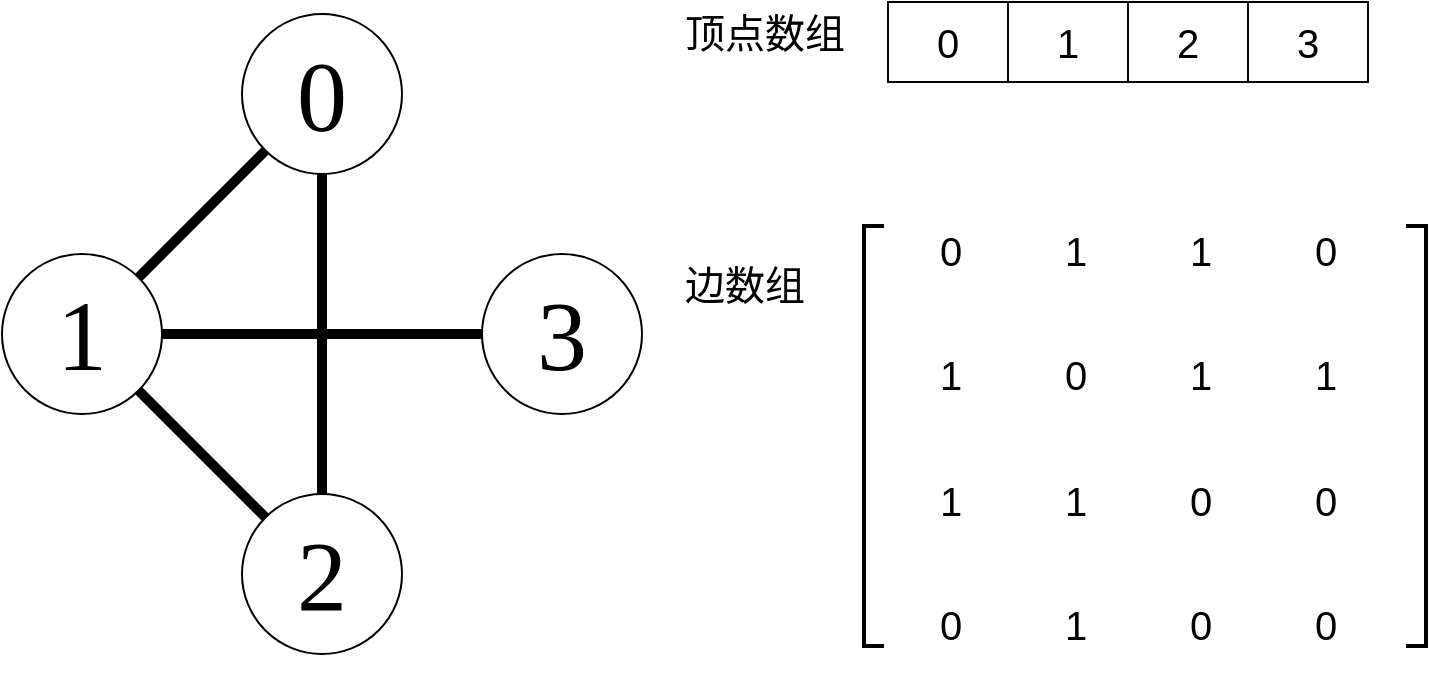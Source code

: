 <mxfile version="17.4.2" type="device" pages="6"><diagram id="RHq2yYocIJ9M16Kpu8A8" name="第 1 页"><mxGraphModel dx="958" dy="752" grid="1" gridSize="10" guides="1" tooltips="1" connect="1" arrows="1" fold="1" page="1" pageScale="1" pageWidth="827" pageHeight="1169" math="0" shadow="0"><root><mxCell id="0"/><mxCell id="1" parent="0"/><mxCell id="i-vz48QbaJPyENSEvwVf-8" value="" style="endArrow=none;html=1;rounded=0;entryX=0.5;entryY=0.5;entryDx=0;entryDy=0;entryPerimeter=0;exitX=0.5;exitY=0.5;exitDx=0;exitDy=0;exitPerimeter=0;strokeWidth=5;" edge="1" parent="1" source="i-vz48QbaJPyENSEvwVf-4" target="i-vz48QbaJPyENSEvwVf-1"><mxGeometry width="50" height="50" relative="1" as="geometry"><mxPoint x="123" y="516" as="sourcePoint"/><mxPoint x="173" y="466" as="targetPoint"/></mxGeometry></mxCell><mxCell id="i-vz48QbaJPyENSEvwVf-9" value="" style="endArrow=none;html=1;rounded=0;entryX=0.5;entryY=0.5;entryDx=0;entryDy=0;entryPerimeter=0;exitX=0.5;exitY=0.5;exitDx=0;exitDy=0;exitPerimeter=0;strokeWidth=5;" edge="1" parent="1" source="i-vz48QbaJPyENSEvwVf-4" target="i-vz48QbaJPyENSEvwVf-5"><mxGeometry width="50" height="50" relative="1" as="geometry"><mxPoint x="73" y="526.0" as="sourcePoint"/><mxPoint x="193" y="406" as="targetPoint"/></mxGeometry></mxCell><mxCell id="i-vz48QbaJPyENSEvwVf-10" value="" style="endArrow=none;html=1;rounded=0;entryX=0.5;entryY=0.5;entryDx=0;entryDy=0;entryPerimeter=0;exitX=0.5;exitY=0.5;exitDx=0;exitDy=0;exitPerimeter=0;strokeWidth=5;" edge="1" parent="1" source="i-vz48QbaJPyENSEvwVf-4" target="i-vz48QbaJPyENSEvwVf-6"><mxGeometry width="50" height="50" relative="1" as="geometry"><mxPoint x="83" y="536.0" as="sourcePoint"/><mxPoint x="203" y="416" as="targetPoint"/></mxGeometry></mxCell><mxCell id="i-vz48QbaJPyENSEvwVf-11" value="" style="endArrow=none;html=1;rounded=0;entryX=0.5;entryY=0.5;entryDx=0;entryDy=0;entryPerimeter=0;exitX=0.5;exitY=0.5;exitDx=0;exitDy=0;exitPerimeter=0;strokeWidth=5;" edge="1" parent="1" source="i-vz48QbaJPyENSEvwVf-5" target="i-vz48QbaJPyENSEvwVf-1"><mxGeometry width="50" height="50" relative="1" as="geometry"><mxPoint x="133" y="816" as="sourcePoint"/><mxPoint x="183" y="766" as="targetPoint"/></mxGeometry></mxCell><mxCell id="i-vz48QbaJPyENSEvwVf-1" value="0" style="ellipse;whiteSpace=wrap;html=1;aspect=fixed;fontFamily=Times New Roman;fontSize=50;points=[[0,0.5,0,0,0],[0.15,0.15,0,0,0],[0.15,0.85,0,0,0],[0.5,0,0,0,0],[0.5,0.5,0,0,0],[0.5,1,0,0,0],[0.85,0.15,0,0,0],[0.85,0.85,0,0,0],[1,0.5,0,0,0]];" vertex="1" parent="1"><mxGeometry x="143" y="356" width="80" height="80" as="geometry"/></mxCell><mxCell id="i-vz48QbaJPyENSEvwVf-4" value="1" style="ellipse;whiteSpace=wrap;html=1;aspect=fixed;fontFamily=Times New Roman;fontSize=50;points=[[0,0.5,0,0,0],[0.15,0.15,0,0,0],[0.15,0.85,0,0,0],[0.5,0,0,0,0],[0.5,0.5,0,0,0],[0.5,1,0,0,0],[0.85,0.15,0,0,0],[0.85,0.85,0,0,0],[1,0.5,0,0,0]];" vertex="1" parent="1"><mxGeometry x="23" y="476" width="80" height="80" as="geometry"/></mxCell><mxCell id="i-vz48QbaJPyENSEvwVf-5" value="2" style="ellipse;whiteSpace=wrap;html=1;aspect=fixed;fontFamily=Times New Roman;fontSize=50;points=[[0,0.5,0,0,0],[0.15,0.15,0,0,0],[0.15,0.85,0,0,0],[0.5,0,0,0,0],[0.5,0.5,0,0,0],[0.5,1,0,0,0],[0.85,0.15,0,0,0],[0.85,0.85,0,0,0],[1,0.5,0,0,0]];" vertex="1" parent="1"><mxGeometry x="143" y="596" width="80" height="80" as="geometry"/></mxCell><mxCell id="i-vz48QbaJPyENSEvwVf-6" value="3" style="ellipse;whiteSpace=wrap;html=1;aspect=fixed;fontFamily=Times New Roman;fontSize=50;points=[[0,0.5,0,0,0],[0.15,0.15,0,0,0],[0.15,0.85,0,0,0],[0.5,0,0,0,0],[0.5,0.5,0,0,0],[0.5,1,0,0,0],[0.85,0.15,0,0,0],[0.85,0.85,0,0,0],[1,0.5,0,0,0]];" vertex="1" parent="1"><mxGeometry x="263" y="476" width="80" height="80" as="geometry"/></mxCell><mxCell id="xaPAzDaUdDIEs-_7dUSo-28" value="" style="shape=table;startSize=0;container=1;collapsible=0;childLayout=tableLayout;fontSize=20;" vertex="1" parent="1"><mxGeometry x="466" y="350" width="240" height="40" as="geometry"/></mxCell><mxCell id="xaPAzDaUdDIEs-_7dUSo-29" value="" style="shape=tableRow;horizontal=0;startSize=0;swimlaneHead=0;swimlaneBody=0;top=0;left=0;bottom=0;right=0;collapsible=0;dropTarget=0;fillColor=none;points=[[0,0.5],[1,0.5]];portConstraint=eastwest;" vertex="1" parent="xaPAzDaUdDIEs-_7dUSo-28"><mxGeometry width="240" height="40" as="geometry"/></mxCell><mxCell id="xaPAzDaUdDIEs-_7dUSo-30" value="0" style="shape=partialRectangle;html=1;whiteSpace=wrap;connectable=0;overflow=hidden;fillColor=none;top=0;left=0;bottom=0;right=0;pointerEvents=1;fontSize=20;" vertex="1" parent="xaPAzDaUdDIEs-_7dUSo-29"><mxGeometry width="60" height="40" as="geometry"><mxRectangle width="60" height="40" as="alternateBounds"/></mxGeometry></mxCell><mxCell id="xaPAzDaUdDIEs-_7dUSo-31" value="1" style="shape=partialRectangle;html=1;whiteSpace=wrap;connectable=0;overflow=hidden;fillColor=none;top=0;left=0;bottom=0;right=0;pointerEvents=1;fontSize=20;" vertex="1" parent="xaPAzDaUdDIEs-_7dUSo-29"><mxGeometry x="60" width="60" height="40" as="geometry"><mxRectangle width="60" height="40" as="alternateBounds"/></mxGeometry></mxCell><mxCell id="xaPAzDaUdDIEs-_7dUSo-32" value="2" style="shape=partialRectangle;html=1;whiteSpace=wrap;connectable=0;overflow=hidden;fillColor=none;top=0;left=0;bottom=0;right=0;pointerEvents=1;fontSize=20;" vertex="1" parent="xaPAzDaUdDIEs-_7dUSo-29"><mxGeometry x="120" width="60" height="40" as="geometry"><mxRectangle width="60" height="40" as="alternateBounds"/></mxGeometry></mxCell><mxCell id="xaPAzDaUdDIEs-_7dUSo-33" value="3" style="shape=partialRectangle;html=1;whiteSpace=wrap;connectable=0;overflow=hidden;fillColor=none;top=0;left=0;bottom=0;right=0;pointerEvents=1;fontSize=20;" vertex="1" parent="xaPAzDaUdDIEs-_7dUSo-29"><mxGeometry x="180" width="60" height="40" as="geometry"><mxRectangle width="60" height="40" as="alternateBounds"/></mxGeometry></mxCell><mxCell id="xaPAzDaUdDIEs-_7dUSo-34" value="" style="strokeWidth=2;html=1;shape=mxgraph.flowchart.annotation_1;align=left;pointerEvents=1;" vertex="1" parent="1"><mxGeometry x="454" y="462" width="10" height="210" as="geometry"/></mxCell><mxCell id="xaPAzDaUdDIEs-_7dUSo-35" value="" style="strokeWidth=2;html=1;shape=mxgraph.flowchart.annotation_1;align=left;pointerEvents=1;rotation=-180;" vertex="1" parent="1"><mxGeometry x="725" y="462" width="10" height="210" as="geometry"/></mxCell><mxCell id="xaPAzDaUdDIEs-_7dUSo-36" value="" style="shape=table;startSize=0;container=1;collapsible=0;childLayout=tableLayout;fontSize=20;strokeColor=none;fillColor=none;" vertex="1" parent="1"><mxGeometry x="466" y="442" width="250" height="250" as="geometry"/></mxCell><mxCell id="xaPAzDaUdDIEs-_7dUSo-37" value="" style="shape=tableRow;horizontal=0;startSize=0;swimlaneHead=0;swimlaneBody=0;top=0;left=0;bottom=0;right=0;collapsible=0;dropTarget=0;fillColor=none;points=[[0,0.5],[1,0.5]];portConstraint=eastwest;fontSize=20;" vertex="1" parent="xaPAzDaUdDIEs-_7dUSo-36"><mxGeometry width="250" height="63" as="geometry"/></mxCell><mxCell id="xaPAzDaUdDIEs-_7dUSo-38" value="0" style="shape=partialRectangle;html=1;whiteSpace=wrap;connectable=0;overflow=hidden;fillColor=none;top=0;left=0;bottom=0;right=0;pointerEvents=1;fontSize=20;" vertex="1" parent="xaPAzDaUdDIEs-_7dUSo-37"><mxGeometry width="63" height="63" as="geometry"><mxRectangle width="63" height="63" as="alternateBounds"/></mxGeometry></mxCell><mxCell id="xaPAzDaUdDIEs-_7dUSo-39" value="1" style="shape=partialRectangle;html=1;whiteSpace=wrap;connectable=0;overflow=hidden;fillColor=none;top=0;left=0;bottom=0;right=0;pointerEvents=1;fontSize=20;" vertex="1" parent="xaPAzDaUdDIEs-_7dUSo-37"><mxGeometry x="63" width="62" height="63" as="geometry"><mxRectangle width="62" height="63" as="alternateBounds"/></mxGeometry></mxCell><mxCell id="xaPAzDaUdDIEs-_7dUSo-40" value="1" style="shape=partialRectangle;html=1;whiteSpace=wrap;connectable=0;overflow=hidden;fillColor=none;top=0;left=0;bottom=0;right=0;pointerEvents=1;fontSize=20;" vertex="1" parent="xaPAzDaUdDIEs-_7dUSo-37"><mxGeometry x="125" width="63" height="63" as="geometry"><mxRectangle width="63" height="63" as="alternateBounds"/></mxGeometry></mxCell><mxCell id="xaPAzDaUdDIEs-_7dUSo-41" value="0" style="shape=partialRectangle;html=1;whiteSpace=wrap;connectable=0;overflow=hidden;fillColor=none;top=0;left=0;bottom=0;right=0;pointerEvents=1;fontSize=20;" vertex="1" parent="xaPAzDaUdDIEs-_7dUSo-37"><mxGeometry x="188" width="62" height="63" as="geometry"><mxRectangle width="62" height="63" as="alternateBounds"/></mxGeometry></mxCell><mxCell id="xaPAzDaUdDIEs-_7dUSo-42" value="" style="shape=tableRow;horizontal=0;startSize=0;swimlaneHead=0;swimlaneBody=0;top=0;left=0;bottom=0;right=0;collapsible=0;dropTarget=0;fillColor=none;points=[[0,0.5],[1,0.5]];portConstraint=eastwest;fontSize=20;" vertex="1" parent="xaPAzDaUdDIEs-_7dUSo-36"><mxGeometry y="63" width="250" height="62" as="geometry"/></mxCell><mxCell id="xaPAzDaUdDIEs-_7dUSo-43" value="1" style="shape=partialRectangle;html=1;whiteSpace=wrap;connectable=0;overflow=hidden;fillColor=none;top=0;left=0;bottom=0;right=0;pointerEvents=1;fontSize=20;" vertex="1" parent="xaPAzDaUdDIEs-_7dUSo-42"><mxGeometry width="63" height="62" as="geometry"><mxRectangle width="63" height="62" as="alternateBounds"/></mxGeometry></mxCell><mxCell id="xaPAzDaUdDIEs-_7dUSo-44" value="0" style="shape=partialRectangle;html=1;whiteSpace=wrap;connectable=0;overflow=hidden;fillColor=none;top=0;left=0;bottom=0;right=0;pointerEvents=1;fontSize=20;" vertex="1" parent="xaPAzDaUdDIEs-_7dUSo-42"><mxGeometry x="63" width="62" height="62" as="geometry"><mxRectangle width="62" height="62" as="alternateBounds"/></mxGeometry></mxCell><mxCell id="xaPAzDaUdDIEs-_7dUSo-45" value="1" style="shape=partialRectangle;html=1;whiteSpace=wrap;connectable=0;overflow=hidden;fillColor=none;top=0;left=0;bottom=0;right=0;pointerEvents=1;fontSize=20;" vertex="1" parent="xaPAzDaUdDIEs-_7dUSo-42"><mxGeometry x="125" width="63" height="62" as="geometry"><mxRectangle width="63" height="62" as="alternateBounds"/></mxGeometry></mxCell><mxCell id="xaPAzDaUdDIEs-_7dUSo-46" value="1" style="shape=partialRectangle;html=1;whiteSpace=wrap;connectable=0;overflow=hidden;fillColor=none;top=0;left=0;bottom=0;right=0;pointerEvents=1;fontSize=20;" vertex="1" parent="xaPAzDaUdDIEs-_7dUSo-42"><mxGeometry x="188" width="62" height="62" as="geometry"><mxRectangle width="62" height="62" as="alternateBounds"/></mxGeometry></mxCell><mxCell id="xaPAzDaUdDIEs-_7dUSo-47" value="" style="shape=tableRow;horizontal=0;startSize=0;swimlaneHead=0;swimlaneBody=0;top=0;left=0;bottom=0;right=0;collapsible=0;dropTarget=0;fillColor=none;points=[[0,0.5],[1,0.5]];portConstraint=eastwest;fontSize=20;" vertex="1" parent="xaPAzDaUdDIEs-_7dUSo-36"><mxGeometry y="125" width="250" height="63" as="geometry"/></mxCell><mxCell id="xaPAzDaUdDIEs-_7dUSo-48" value="1" style="shape=partialRectangle;html=1;whiteSpace=wrap;connectable=0;overflow=hidden;fillColor=none;top=0;left=0;bottom=0;right=0;pointerEvents=1;fontSize=20;" vertex="1" parent="xaPAzDaUdDIEs-_7dUSo-47"><mxGeometry width="63" height="63" as="geometry"><mxRectangle width="63" height="63" as="alternateBounds"/></mxGeometry></mxCell><mxCell id="xaPAzDaUdDIEs-_7dUSo-49" value="1" style="shape=partialRectangle;html=1;whiteSpace=wrap;connectable=0;overflow=hidden;fillColor=none;top=0;left=0;bottom=0;right=0;pointerEvents=1;fontSize=20;" vertex="1" parent="xaPAzDaUdDIEs-_7dUSo-47"><mxGeometry x="63" width="62" height="63" as="geometry"><mxRectangle width="62" height="63" as="alternateBounds"/></mxGeometry></mxCell><mxCell id="xaPAzDaUdDIEs-_7dUSo-50" value="0" style="shape=partialRectangle;html=1;whiteSpace=wrap;connectable=0;overflow=hidden;fillColor=none;top=0;left=0;bottom=0;right=0;pointerEvents=1;fontSize=20;" vertex="1" parent="xaPAzDaUdDIEs-_7dUSo-47"><mxGeometry x="125" width="63" height="63" as="geometry"><mxRectangle width="63" height="63" as="alternateBounds"/></mxGeometry></mxCell><mxCell id="xaPAzDaUdDIEs-_7dUSo-51" value="0" style="shape=partialRectangle;html=1;whiteSpace=wrap;connectable=0;overflow=hidden;fillColor=none;top=0;left=0;bottom=0;right=0;pointerEvents=1;fontSize=20;" vertex="1" parent="xaPAzDaUdDIEs-_7dUSo-47"><mxGeometry x="188" width="62" height="63" as="geometry"><mxRectangle width="62" height="63" as="alternateBounds"/></mxGeometry></mxCell><mxCell id="xaPAzDaUdDIEs-_7dUSo-52" value="" style="shape=tableRow;horizontal=0;startSize=0;swimlaneHead=0;swimlaneBody=0;top=0;left=0;bottom=0;right=0;collapsible=0;dropTarget=0;fillColor=none;points=[[0,0.5],[1,0.5]];portConstraint=eastwest;fontSize=20;" vertex="1" parent="xaPAzDaUdDIEs-_7dUSo-36"><mxGeometry y="188" width="250" height="62" as="geometry"/></mxCell><mxCell id="xaPAzDaUdDIEs-_7dUSo-53" value="0" style="shape=partialRectangle;html=1;whiteSpace=wrap;connectable=0;overflow=hidden;fillColor=none;top=0;left=0;bottom=0;right=0;pointerEvents=1;fontSize=20;" vertex="1" parent="xaPAzDaUdDIEs-_7dUSo-52"><mxGeometry width="63" height="62" as="geometry"><mxRectangle width="63" height="62" as="alternateBounds"/></mxGeometry></mxCell><mxCell id="xaPAzDaUdDIEs-_7dUSo-54" value="1" style="shape=partialRectangle;html=1;whiteSpace=wrap;connectable=0;overflow=hidden;fillColor=none;top=0;left=0;bottom=0;right=0;pointerEvents=1;fontSize=20;" vertex="1" parent="xaPAzDaUdDIEs-_7dUSo-52"><mxGeometry x="63" width="62" height="62" as="geometry"><mxRectangle width="62" height="62" as="alternateBounds"/></mxGeometry></mxCell><mxCell id="xaPAzDaUdDIEs-_7dUSo-55" value="0" style="shape=partialRectangle;html=1;whiteSpace=wrap;connectable=0;overflow=hidden;fillColor=none;top=0;left=0;bottom=0;right=0;pointerEvents=1;fontSize=20;" vertex="1" parent="xaPAzDaUdDIEs-_7dUSo-52"><mxGeometry x="125" width="63" height="62" as="geometry"><mxRectangle width="63" height="62" as="alternateBounds"/></mxGeometry></mxCell><mxCell id="xaPAzDaUdDIEs-_7dUSo-56" value="0" style="shape=partialRectangle;html=1;whiteSpace=wrap;connectable=0;overflow=hidden;fillColor=none;top=0;left=0;bottom=0;right=0;pointerEvents=1;fontSize=20;" vertex="1" parent="xaPAzDaUdDIEs-_7dUSo-52"><mxGeometry x="188" width="62" height="62" as="geometry"><mxRectangle width="62" height="62" as="alternateBounds"/></mxGeometry></mxCell><mxCell id="xaPAzDaUdDIEs-_7dUSo-57" value="顶点数组" style="text;html=1;resizable=0;autosize=1;align=center;verticalAlign=middle;points=[];fillColor=none;strokeColor=none;rounded=0;fontSize=20;" vertex="1" parent="1"><mxGeometry x="354" y="350" width="100" height="30" as="geometry"/></mxCell><mxCell id="xaPAzDaUdDIEs-_7dUSo-58" value="边数组" style="text;html=1;resizable=0;autosize=1;align=center;verticalAlign=middle;points=[];fillColor=none;strokeColor=none;rounded=0;fontSize=20;" vertex="1" parent="1"><mxGeometry x="354" y="476" width="80" height="30" as="geometry"/></mxCell></root></mxGraphModel></diagram><diagram id="fYjpHlBcRLAjd6NnYiFt" name="第 2 页"><mxGraphModel dx="958" dy="752" grid="1" gridSize="10" guides="1" tooltips="1" connect="1" arrows="1" fold="1" page="1" pageScale="1" pageWidth="1169" pageHeight="827" math="0" shadow="0"><root><mxCell id="0"/><mxCell id="1" parent="0"/><mxCell id="3yEKElHZX8BjkRbjc5wW-2" value="" style="endArrow=classic;html=1;rounded=0;strokeWidth=5;exitX=0.5;exitY=0.5;exitDx=0;exitDy=0;exitPerimeter=0;" edge="1" parent="1" source="Hy-iE6UDyB-CK476Q5yj-17"><mxGeometry width="50" height="50" relative="1" as="geometry"><mxPoint x="170" y="290" as="sourcePoint"/><mxPoint x="350" y="330" as="targetPoint"/></mxGeometry></mxCell><mxCell id="3yEKElHZX8BjkRbjc5wW-1" value="" style="endArrow=none;html=1;rounded=0;entryX=0.5;entryY=0.5;entryDx=0;entryDy=0;entryPerimeter=0;exitX=0.5;exitY=0.5;exitDx=0;exitDy=0;exitPerimeter=0;strokeWidth=5;" edge="1" parent="1" source="Hy-iE6UDyB-CK476Q5yj-17" target="Hy-iE6UDyB-CK476Q5yj-18"><mxGeometry width="50" height="50" relative="1" as="geometry"><mxPoint x="280" y="510" as="sourcePoint"/><mxPoint x="520" y="510" as="targetPoint"/></mxGeometry></mxCell><mxCell id="Hy-iE6UDyB-CK476Q5yj-19" value="" style="endArrow=classic;html=1;rounded=0;strokeWidth=5;exitX=0.5;exitY=0.5;exitDx=0;exitDy=0;exitPerimeter=0;" edge="1" parent="1" source="Hy-iE6UDyB-CK476Q5yj-7"><mxGeometry width="50" height="50" relative="1" as="geometry"><mxPoint x="185.2" y="326.8" as="sourcePoint"/><mxPoint x="280" y="280" as="targetPoint"/></mxGeometry></mxCell><mxCell id="Hy-iE6UDyB-CK476Q5yj-12" value="" style="endArrow=none;html=1;rounded=0;entryX=0.04;entryY=0.31;entryDx=0;entryDy=0;entryPerimeter=0;exitX=0.69;exitY=0.96;exitDx=0;exitDy=0;exitPerimeter=0;strokeWidth=5;" edge="1" parent="1" source="Hy-iE6UDyB-CK476Q5yj-7" target="Hy-iE6UDyB-CK476Q5yj-17"><mxGeometry width="50" height="50" relative="1" as="geometry"><mxPoint x="110" y="340" as="sourcePoint"/><mxPoint x="240" y="420" as="targetPoint"/></mxGeometry></mxCell><mxCell id="Hy-iE6UDyB-CK476Q5yj-11" value="" style="endArrow=classic;html=1;rounded=0;strokeWidth=5;exitX=0.5;exitY=0.5;exitDx=0;exitDy=0;exitPerimeter=0;" edge="1" parent="1"><mxGeometry width="50" height="50" relative="1" as="geometry"><mxPoint x="280" y="180" as="sourcePoint"/><mxPoint x="340" y="230" as="targetPoint"/></mxGeometry></mxCell><mxCell id="Hy-iE6UDyB-CK476Q5yj-10" value="" style="endArrow=classic;html=1;rounded=0;strokeWidth=5;exitX=0.69;exitY=0.96;exitDx=0;exitDy=0;exitPerimeter=0;" edge="1" parent="1" source="Hy-iE6UDyB-CK476Q5yj-7"><mxGeometry width="50" height="50" relative="1" as="geometry"><mxPoint x="230" y="600" as="sourcePoint"/><mxPoint x="220" y="360" as="targetPoint"/></mxGeometry></mxCell><mxCell id="Hy-iE6UDyB-CK476Q5yj-1" value="" style="endArrow=classic;html=1;rounded=0;strokeWidth=5;exitX=0.5;exitY=0.5;exitDx=0;exitDy=0;exitPerimeter=0;" edge="1" parent="1" source="Hy-iE6UDyB-CK476Q5yj-7"><mxGeometry width="50" height="50" relative="1" as="geometry"><mxPoint x="570" y="180" as="sourcePoint"/><mxPoint x="220" y="220" as="targetPoint"/></mxGeometry></mxCell><mxCell id="Hy-iE6UDyB-CK476Q5yj-2" value="" style="endArrow=none;html=1;rounded=0;exitX=0.5;exitY=0.5;exitDx=0;exitDy=0;exitPerimeter=0;strokeWidth=5;entryX=0.5;entryY=0.5;entryDx=0;entryDy=0;entryPerimeter=0;" edge="1" parent="1" source="Hy-iE6UDyB-CK476Q5yj-7" target="Hy-iE6UDyB-CK476Q5yj-16"><mxGeometry width="50" height="50" relative="1" as="geometry"><mxPoint x="220" y="300" as="sourcePoint"/><mxPoint x="280" y="180" as="targetPoint"/></mxGeometry></mxCell><mxCell id="Hy-iE6UDyB-CK476Q5yj-4" value="" style="endArrow=none;html=1;rounded=0;entryX=0.5;entryY=0.5;entryDx=0;entryDy=0;entryPerimeter=0;exitX=0.5;exitY=0.5;exitDx=0;exitDy=0;exitPerimeter=0;strokeWidth=5;" edge="1" parent="1" source="Hy-iE6UDyB-CK476Q5yj-7" target="Hy-iE6UDyB-CK476Q5yj-18"><mxGeometry width="50" height="50" relative="1" as="geometry"><mxPoint x="180" y="320.0" as="sourcePoint"/><mxPoint x="400" y="300" as="targetPoint"/></mxGeometry></mxCell><mxCell id="Hy-iE6UDyB-CK476Q5yj-5" value="" style="endArrow=none;html=1;rounded=0;entryX=0.5;entryY=0.5;entryDx=0;entryDy=0;entryPerimeter=0;exitX=0.5;exitY=0.5;exitDx=0;exitDy=0;exitPerimeter=0;strokeWidth=5;" edge="1" parent="1" source="Hy-iE6UDyB-CK476Q5yj-18"><mxGeometry width="50" height="50" relative="1" as="geometry"><mxPoint x="400" y="300" as="sourcePoint"/><mxPoint x="280" y="180" as="targetPoint"/></mxGeometry></mxCell><mxCell id="Hy-iE6UDyB-CK476Q5yj-7" value="1" style="ellipse;whiteSpace=wrap;html=1;aspect=fixed;fontFamily=Times New Roman;fontSize=50;points=[[0,0.5,0,0,0],[0.04,0.31,0,0,0],[0.04,0.69,0,0,0],[0.15,0.15,0,0,0],[0.15,0.85,0,0,0],[0.31,0.04,0,0,0],[0.31,0.96,0,0,0],[0.5,0,0,0,0],[0.5,0.5,0,0,0],[0.5,1,0,0,0],[0.69,0.04,0,0,0],[0.69,0.96,0,0,0],[0.85,0.15,0,0,0],[0.85,0.85,0,0,0],[0.96,0.31,0,0,0],[0.96,0.69,0,0,0],[1,0.5,0,0,0]];" vertex="1" parent="1"><mxGeometry x="120" y="240" width="80" height="80" as="geometry"/></mxCell><mxCell id="Hy-iE6UDyB-CK476Q5yj-13" value="" style="endArrow=none;html=1;rounded=0;entryX=0.31;entryY=0.04;entryDx=0;entryDy=0;entryPerimeter=0;exitX=0.96;exitY=0.69;exitDx=0;exitDy=0;exitPerimeter=0;strokeWidth=5;" edge="1" parent="1" source="Hy-iE6UDyB-CK476Q5yj-7" target="Hy-iE6UDyB-CK476Q5yj-17"><mxGeometry width="50" height="50" relative="1" as="geometry"><mxPoint x="150" y="390" as="sourcePoint"/><mxPoint x="280" y="380" as="targetPoint"/></mxGeometry></mxCell><mxCell id="Hy-iE6UDyB-CK476Q5yj-15" value="" style="endArrow=classic;html=1;rounded=0;strokeWidth=5;exitX=0.31;exitY=0.04;exitDx=0;exitDy=0;exitPerimeter=0;" edge="1" parent="1" source="Hy-iE6UDyB-CK476Q5yj-17"><mxGeometry width="50" height="50" relative="1" as="geometry"><mxPoint x="280" y="380" as="sourcePoint"/><mxPoint x="220" y="320" as="targetPoint"/></mxGeometry></mxCell><mxCell id="Hy-iE6UDyB-CK476Q5yj-16" value="0" style="ellipse;whiteSpace=wrap;html=1;aspect=fixed;fontFamily=Times New Roman;fontSize=50;points=[[0,0.5,0,0,0],[0.04,0.31,0,0,0],[0.04,0.69,0,0,0],[0.15,0.15,0,0,0],[0.15,0.85,0,0,0],[0.31,0.04,0,0,0],[0.31,0.96,0,0,0],[0.5,0,0,0,0],[0.5,0.5,0,0,0],[0.5,1,0,0,0],[0.69,0.04,0,0,0],[0.69,0.96,0,0,0],[0.85,0.15,0,0,0],[0.85,0.85,0,0,0],[0.96,0.31,0,0,0],[0.96,0.69,0,0,0],[1,0.5,0,0,0]];" vertex="1" parent="1"><mxGeometry x="240" y="120" width="80" height="80" as="geometry"/></mxCell><mxCell id="Hy-iE6UDyB-CK476Q5yj-17" value="2" style="ellipse;whiteSpace=wrap;html=1;aspect=fixed;fontFamily=Times New Roman;fontSize=50;points=[[0,0.5,0,0,0],[0.04,0.31,0,0,0],[0.04,0.69,0,0,0],[0.15,0.15,0,0,0],[0.15,0.85,0,0,0],[0.31,0.04,0,0,0],[0.31,0.96,0,0,0],[0.5,0,0,0,0],[0.5,0.5,0,0,0],[0.5,1,0,0,0],[0.69,0.04,0,0,0],[0.69,0.96,0,0,0],[0.85,0.15,0,0,0],[0.85,0.85,0,0,0],[0.96,0.31,0,0,0],[0.96,0.69,0,0,0],[1,0.5,0,0,0]];" vertex="1" parent="1"><mxGeometry x="240" y="360" width="80" height="80" as="geometry"/></mxCell><mxCell id="Hy-iE6UDyB-CK476Q5yj-18" value="3" style="ellipse;whiteSpace=wrap;html=1;aspect=fixed;fontFamily=Times New Roman;fontSize=50;points=[[0,0.5,0,0,0],[0.04,0.31,0,0,0],[0.04,0.69,0,0,0],[0.15,0.15,0,0,0],[0.15,0.85,0,0,0],[0.31,0.04,0,0,0],[0.31,0.96,0,0,0],[0.5,0,0,0,0],[0.5,0.5,0,0,0],[0.5,1,0,0,0],[0.69,0.04,0,0,0],[0.69,0.96,0,0,0],[0.85,0.15,0,0,0],[0.85,0.85,0,0,0],[0.96,0.31,0,0,0],[0.96,0.69,0,0,0],[1,0.5,0,0,0]];" vertex="1" parent="1"><mxGeometry x="360" y="240" width="80" height="80" as="geometry"/></mxCell><mxCell id="lFWTO-U4ulkUr46vgSur-1" value="" style="shape=table;startSize=0;container=1;collapsible=0;childLayout=tableLayout;fontSize=20;" vertex="1" parent="1"><mxGeometry x="582" y="120" width="240" height="40" as="geometry"/></mxCell><mxCell id="lFWTO-U4ulkUr46vgSur-2" value="" style="shape=tableRow;horizontal=0;startSize=0;swimlaneHead=0;swimlaneBody=0;top=0;left=0;bottom=0;right=0;collapsible=0;dropTarget=0;fillColor=none;points=[[0,0.5],[1,0.5]];portConstraint=eastwest;" vertex="1" parent="lFWTO-U4ulkUr46vgSur-1"><mxGeometry width="240" height="40" as="geometry"/></mxCell><mxCell id="lFWTO-U4ulkUr46vgSur-3" value="0" style="shape=partialRectangle;html=1;whiteSpace=wrap;connectable=0;overflow=hidden;fillColor=none;top=0;left=0;bottom=0;right=0;pointerEvents=1;fontSize=20;" vertex="1" parent="lFWTO-U4ulkUr46vgSur-2"><mxGeometry width="60" height="40" as="geometry"><mxRectangle width="60" height="40" as="alternateBounds"/></mxGeometry></mxCell><mxCell id="lFWTO-U4ulkUr46vgSur-4" value="1" style="shape=partialRectangle;html=1;whiteSpace=wrap;connectable=0;overflow=hidden;fillColor=none;top=0;left=0;bottom=0;right=0;pointerEvents=1;fontSize=20;" vertex="1" parent="lFWTO-U4ulkUr46vgSur-2"><mxGeometry x="60" width="60" height="40" as="geometry"><mxRectangle width="60" height="40" as="alternateBounds"/></mxGeometry></mxCell><mxCell id="lFWTO-U4ulkUr46vgSur-5" value="2" style="shape=partialRectangle;html=1;whiteSpace=wrap;connectable=0;overflow=hidden;fillColor=none;top=0;left=0;bottom=0;right=0;pointerEvents=1;fontSize=20;" vertex="1" parent="lFWTO-U4ulkUr46vgSur-2"><mxGeometry x="120" width="60" height="40" as="geometry"><mxRectangle width="60" height="40" as="alternateBounds"/></mxGeometry></mxCell><mxCell id="lFWTO-U4ulkUr46vgSur-6" value="3" style="shape=partialRectangle;html=1;whiteSpace=wrap;connectable=0;overflow=hidden;fillColor=none;top=0;left=0;bottom=0;right=0;pointerEvents=1;fontSize=20;" vertex="1" parent="lFWTO-U4ulkUr46vgSur-2"><mxGeometry x="180" width="60" height="40" as="geometry"><mxRectangle width="60" height="40" as="alternateBounds"/></mxGeometry></mxCell><mxCell id="lFWTO-U4ulkUr46vgSur-7" value="" style="strokeWidth=2;html=1;shape=mxgraph.flowchart.annotation_1;align=left;pointerEvents=1;" vertex="1" parent="1"><mxGeometry x="570" y="232" width="10" height="210" as="geometry"/></mxCell><mxCell id="lFWTO-U4ulkUr46vgSur-8" value="" style="strokeWidth=2;html=1;shape=mxgraph.flowchart.annotation_1;align=left;pointerEvents=1;rotation=-180;" vertex="1" parent="1"><mxGeometry x="841" y="232" width="10" height="210" as="geometry"/></mxCell><mxCell id="lFWTO-U4ulkUr46vgSur-9" value="" style="shape=table;startSize=0;container=1;collapsible=0;childLayout=tableLayout;fontSize=20;strokeColor=none;fillColor=none;" vertex="1" parent="1"><mxGeometry x="582" y="212" width="250" height="250" as="geometry"/></mxCell><mxCell id="lFWTO-U4ulkUr46vgSur-10" value="" style="shape=tableRow;horizontal=0;startSize=0;swimlaneHead=0;swimlaneBody=0;top=0;left=0;bottom=0;right=0;collapsible=0;dropTarget=0;fillColor=none;points=[[0,0.5],[1,0.5]];portConstraint=eastwest;fontSize=20;" vertex="1" parent="lFWTO-U4ulkUr46vgSur-9"><mxGeometry width="250" height="63" as="geometry"/></mxCell><mxCell id="lFWTO-U4ulkUr46vgSur-11" value="0" style="shape=partialRectangle;html=1;whiteSpace=wrap;connectable=0;overflow=hidden;fillColor=none;top=0;left=0;bottom=0;right=0;pointerEvents=1;fontSize=20;" vertex="1" parent="lFWTO-U4ulkUr46vgSur-10"><mxGeometry width="63" height="63" as="geometry"><mxRectangle width="63" height="63" as="alternateBounds"/></mxGeometry></mxCell><mxCell id="lFWTO-U4ulkUr46vgSur-12" value="0" style="shape=partialRectangle;html=1;whiteSpace=wrap;connectable=0;overflow=hidden;fillColor=none;top=0;left=0;bottom=0;right=0;pointerEvents=1;fontSize=20;" vertex="1" parent="lFWTO-U4ulkUr46vgSur-10"><mxGeometry x="63" width="62" height="63" as="geometry"><mxRectangle width="62" height="63" as="alternateBounds"/></mxGeometry></mxCell><mxCell id="lFWTO-U4ulkUr46vgSur-13" value="0" style="shape=partialRectangle;html=1;whiteSpace=wrap;connectable=0;overflow=hidden;fillColor=none;top=0;left=0;bottom=0;right=0;pointerEvents=1;fontSize=20;" vertex="1" parent="lFWTO-U4ulkUr46vgSur-10"><mxGeometry x="125" width="63" height="63" as="geometry"><mxRectangle width="63" height="63" as="alternateBounds"/></mxGeometry></mxCell><mxCell id="lFWTO-U4ulkUr46vgSur-14" value="1" style="shape=partialRectangle;html=1;whiteSpace=wrap;connectable=0;overflow=hidden;fillColor=none;top=0;left=0;bottom=0;right=0;pointerEvents=1;fontSize=20;" vertex="1" parent="lFWTO-U4ulkUr46vgSur-10"><mxGeometry x="188" width="62" height="63" as="geometry"><mxRectangle width="62" height="63" as="alternateBounds"/></mxGeometry></mxCell><mxCell id="lFWTO-U4ulkUr46vgSur-15" value="" style="shape=tableRow;horizontal=0;startSize=0;swimlaneHead=0;swimlaneBody=0;top=0;left=0;bottom=0;right=0;collapsible=0;dropTarget=0;fillColor=none;points=[[0,0.5],[1,0.5]];portConstraint=eastwest;fontSize=20;" vertex="1" parent="lFWTO-U4ulkUr46vgSur-9"><mxGeometry y="63" width="250" height="62" as="geometry"/></mxCell><mxCell id="lFWTO-U4ulkUr46vgSur-16" value="1" style="shape=partialRectangle;html=1;whiteSpace=wrap;connectable=0;overflow=hidden;fillColor=none;top=0;left=0;bottom=0;right=0;pointerEvents=1;fontSize=20;" vertex="1" parent="lFWTO-U4ulkUr46vgSur-15"><mxGeometry width="63" height="62" as="geometry"><mxRectangle width="63" height="62" as="alternateBounds"/></mxGeometry></mxCell><mxCell id="lFWTO-U4ulkUr46vgSur-17" value="0" style="shape=partialRectangle;html=1;whiteSpace=wrap;connectable=0;overflow=hidden;fillColor=none;top=0;left=0;bottom=0;right=0;pointerEvents=1;fontSize=20;" vertex="1" parent="lFWTO-U4ulkUr46vgSur-15"><mxGeometry x="63" width="62" height="62" as="geometry"><mxRectangle width="62" height="62" as="alternateBounds"/></mxGeometry></mxCell><mxCell id="lFWTO-U4ulkUr46vgSur-18" value="1" style="shape=partialRectangle;html=1;whiteSpace=wrap;connectable=0;overflow=hidden;fillColor=none;top=0;left=0;bottom=0;right=0;pointerEvents=1;fontSize=20;" vertex="1" parent="lFWTO-U4ulkUr46vgSur-15"><mxGeometry x="125" width="63" height="62" as="geometry"><mxRectangle width="63" height="62" as="alternateBounds"/></mxGeometry></mxCell><mxCell id="lFWTO-U4ulkUr46vgSur-19" value="1" style="shape=partialRectangle;html=1;whiteSpace=wrap;connectable=0;overflow=hidden;fillColor=none;top=0;left=0;bottom=0;right=0;pointerEvents=1;fontSize=20;" vertex="1" parent="lFWTO-U4ulkUr46vgSur-15"><mxGeometry x="188" width="62" height="62" as="geometry"><mxRectangle width="62" height="62" as="alternateBounds"/></mxGeometry></mxCell><mxCell id="lFWTO-U4ulkUr46vgSur-20" value="" style="shape=tableRow;horizontal=0;startSize=0;swimlaneHead=0;swimlaneBody=0;top=0;left=0;bottom=0;right=0;collapsible=0;dropTarget=0;fillColor=none;points=[[0,0.5],[1,0.5]];portConstraint=eastwest;fontSize=20;" vertex="1" parent="lFWTO-U4ulkUr46vgSur-9"><mxGeometry y="125" width="250" height="63" as="geometry"/></mxCell><mxCell id="lFWTO-U4ulkUr46vgSur-21" value="0" style="shape=partialRectangle;html=1;whiteSpace=wrap;connectable=0;overflow=hidden;fillColor=none;top=0;left=0;bottom=0;right=0;pointerEvents=1;fontSize=20;" vertex="1" parent="lFWTO-U4ulkUr46vgSur-20"><mxGeometry width="63" height="63" as="geometry"><mxRectangle width="63" height="63" as="alternateBounds"/></mxGeometry></mxCell><mxCell id="lFWTO-U4ulkUr46vgSur-22" value="1" style="shape=partialRectangle;html=1;whiteSpace=wrap;connectable=0;overflow=hidden;fillColor=none;top=0;left=0;bottom=0;right=0;pointerEvents=1;fontSize=20;" vertex="1" parent="lFWTO-U4ulkUr46vgSur-20"><mxGeometry x="63" width="62" height="63" as="geometry"><mxRectangle width="62" height="63" as="alternateBounds"/></mxGeometry></mxCell><mxCell id="lFWTO-U4ulkUr46vgSur-23" value="0" style="shape=partialRectangle;html=1;whiteSpace=wrap;connectable=0;overflow=hidden;fillColor=none;top=0;left=0;bottom=0;right=0;pointerEvents=1;fontSize=20;" vertex="1" parent="lFWTO-U4ulkUr46vgSur-20"><mxGeometry x="125" width="63" height="63" as="geometry"><mxRectangle width="63" height="63" as="alternateBounds"/></mxGeometry></mxCell><mxCell id="lFWTO-U4ulkUr46vgSur-24" value="1" style="shape=partialRectangle;html=1;whiteSpace=wrap;connectable=0;overflow=hidden;fillColor=none;top=0;left=0;bottom=0;right=0;pointerEvents=1;fontSize=20;" vertex="1" parent="lFWTO-U4ulkUr46vgSur-20"><mxGeometry x="188" width="62" height="63" as="geometry"><mxRectangle width="62" height="63" as="alternateBounds"/></mxGeometry></mxCell><mxCell id="lFWTO-U4ulkUr46vgSur-25" value="" style="shape=tableRow;horizontal=0;startSize=0;swimlaneHead=0;swimlaneBody=0;top=0;left=0;bottom=0;right=0;collapsible=0;dropTarget=0;fillColor=none;points=[[0,0.5],[1,0.5]];portConstraint=eastwest;fontSize=20;" vertex="1" parent="lFWTO-U4ulkUr46vgSur-9"><mxGeometry y="188" width="250" height="62" as="geometry"/></mxCell><mxCell id="lFWTO-U4ulkUr46vgSur-26" value="0" style="shape=partialRectangle;html=1;whiteSpace=wrap;connectable=0;overflow=hidden;fillColor=none;top=0;left=0;bottom=0;right=0;pointerEvents=1;fontSize=20;" vertex="1" parent="lFWTO-U4ulkUr46vgSur-25"><mxGeometry width="63" height="62" as="geometry"><mxRectangle width="63" height="62" as="alternateBounds"/></mxGeometry></mxCell><mxCell id="lFWTO-U4ulkUr46vgSur-27" value="0" style="shape=partialRectangle;html=1;whiteSpace=wrap;connectable=0;overflow=hidden;fillColor=none;top=0;left=0;bottom=0;right=0;pointerEvents=1;fontSize=20;" vertex="1" parent="lFWTO-U4ulkUr46vgSur-25"><mxGeometry x="63" width="62" height="62" as="geometry"><mxRectangle width="62" height="62" as="alternateBounds"/></mxGeometry></mxCell><mxCell id="lFWTO-U4ulkUr46vgSur-28" value="1" style="shape=partialRectangle;html=1;whiteSpace=wrap;connectable=0;overflow=hidden;fillColor=none;top=0;left=0;bottom=0;right=0;pointerEvents=1;fontSize=20;" vertex="1" parent="lFWTO-U4ulkUr46vgSur-25"><mxGeometry x="125" width="63" height="62" as="geometry"><mxRectangle width="63" height="62" as="alternateBounds"/></mxGeometry></mxCell><mxCell id="lFWTO-U4ulkUr46vgSur-29" value="0" style="shape=partialRectangle;html=1;whiteSpace=wrap;connectable=0;overflow=hidden;fillColor=none;top=0;left=0;bottom=0;right=0;pointerEvents=1;fontSize=20;" vertex="1" parent="lFWTO-U4ulkUr46vgSur-25"><mxGeometry x="188" width="62" height="62" as="geometry"><mxRectangle width="62" height="62" as="alternateBounds"/></mxGeometry></mxCell><mxCell id="lFWTO-U4ulkUr46vgSur-30" value="顶点数组" style="text;html=1;resizable=0;autosize=1;align=center;verticalAlign=middle;points=[];fillColor=none;strokeColor=none;rounded=0;fontSize=20;" vertex="1" parent="1"><mxGeometry x="470" y="120" width="100" height="30" as="geometry"/></mxCell><mxCell id="lFWTO-U4ulkUr46vgSur-31" value="边数组" style="text;html=1;resizable=0;autosize=1;align=center;verticalAlign=middle;points=[];fillColor=none;strokeColor=none;rounded=0;fontSize=20;" vertex="1" parent="1"><mxGeometry x="470" y="246" width="80" height="30" as="geometry"/></mxCell></root></mxGraphModel></diagram><diagram id="yGO8vmkXqrhyuag2w_Yn" name="第 3 页"><mxGraphModel dx="1422" dy="865" grid="1" gridSize="10" guides="1" tooltips="1" connect="1" arrows="1" fold="1" page="1" pageScale="1" pageWidth="1169" pageHeight="827" math="0" shadow="0"><root><mxCell id="0"/><mxCell id="1" parent="0"/><mxCell id="1yJ7OhdOhvSP8_M5Dxe2-1" value="" style="endArrow=none;html=1;rounded=0;entryX=0.5;entryY=0.5;entryDx=0;entryDy=0;entryPerimeter=0;exitX=0.5;exitY=0.5;exitDx=0;exitDy=0;exitPerimeter=0;strokeWidth=5;" edge="1" parent="1" source="1yJ7OhdOhvSP8_M5Dxe2-6" target="1yJ7OhdOhvSP8_M5Dxe2-5"><mxGeometry width="50" height="50" relative="1" as="geometry"><mxPoint x="100" y="386" as="sourcePoint"/><mxPoint x="150" y="336" as="targetPoint"/></mxGeometry></mxCell><mxCell id="1yJ7OhdOhvSP8_M5Dxe2-2" value="" style="endArrow=none;html=1;rounded=0;entryX=0.5;entryY=0.5;entryDx=0;entryDy=0;entryPerimeter=0;exitX=0.5;exitY=0.5;exitDx=0;exitDy=0;exitPerimeter=0;strokeWidth=5;" edge="1" parent="1" source="1yJ7OhdOhvSP8_M5Dxe2-6" target="1yJ7OhdOhvSP8_M5Dxe2-7"><mxGeometry width="50" height="50" relative="1" as="geometry"><mxPoint x="50" y="396.0" as="sourcePoint"/><mxPoint x="170" y="276" as="targetPoint"/></mxGeometry></mxCell><mxCell id="1yJ7OhdOhvSP8_M5Dxe2-3" value="" style="endArrow=none;html=1;rounded=0;entryX=0.5;entryY=0.5;entryDx=0;entryDy=0;entryPerimeter=0;exitX=0.5;exitY=0.5;exitDx=0;exitDy=0;exitPerimeter=0;strokeWidth=5;" edge="1" parent="1" source="1yJ7OhdOhvSP8_M5Dxe2-6" target="1yJ7OhdOhvSP8_M5Dxe2-8"><mxGeometry width="50" height="50" relative="1" as="geometry"><mxPoint x="60" y="406.0" as="sourcePoint"/><mxPoint x="180" y="286" as="targetPoint"/></mxGeometry></mxCell><mxCell id="1yJ7OhdOhvSP8_M5Dxe2-4" value="" style="endArrow=none;html=1;rounded=0;entryX=0.5;entryY=0.5;entryDx=0;entryDy=0;entryPerimeter=0;exitX=0.5;exitY=0.5;exitDx=0;exitDy=0;exitPerimeter=0;strokeWidth=5;" edge="1" parent="1" source="1yJ7OhdOhvSP8_M5Dxe2-7" target="1yJ7OhdOhvSP8_M5Dxe2-5"><mxGeometry width="50" height="50" relative="1" as="geometry"><mxPoint x="110" y="686" as="sourcePoint"/><mxPoint x="160" y="636" as="targetPoint"/></mxGeometry></mxCell><mxCell id="1yJ7OhdOhvSP8_M5Dxe2-5" value="0" style="ellipse;whiteSpace=wrap;html=1;aspect=fixed;fontFamily=Times New Roman;fontSize=50;points=[[0,0.5,0,0,0],[0.15,0.15,0,0,0],[0.15,0.85,0,0,0],[0.5,0,0,0,0],[0.5,0.5,0,0,0],[0.5,1,0,0,0],[0.85,0.15,0,0,0],[0.85,0.85,0,0,0],[1,0.5,0,0,0]];" vertex="1" parent="1"><mxGeometry x="120" y="226" width="80" height="80" as="geometry"/></mxCell><mxCell id="1yJ7OhdOhvSP8_M5Dxe2-6" value="1" style="ellipse;whiteSpace=wrap;html=1;aspect=fixed;fontFamily=Times New Roman;fontSize=50;points=[[0,0.5,0,0,0],[0.15,0.15,0,0,0],[0.15,0.85,0,0,0],[0.5,0,0,0,0],[0.5,0.5,0,0,0],[0.5,1,0,0,0],[0.85,0.15,0,0,0],[0.85,0.85,0,0,0],[1,0.5,0,0,0]];" vertex="1" parent="1"><mxGeometry y="346" width="80" height="80" as="geometry"/></mxCell><mxCell id="1yJ7OhdOhvSP8_M5Dxe2-7" value="2" style="ellipse;whiteSpace=wrap;html=1;aspect=fixed;fontFamily=Times New Roman;fontSize=50;points=[[0,0.5,0,0,0],[0.15,0.15,0,0,0],[0.15,0.85,0,0,0],[0.5,0,0,0,0],[0.5,0.5,0,0,0],[0.5,1,0,0,0],[0.85,0.15,0,0,0],[0.85,0.85,0,0,0],[1,0.5,0,0,0]];" vertex="1" parent="1"><mxGeometry x="120" y="466" width="80" height="80" as="geometry"/></mxCell><mxCell id="1yJ7OhdOhvSP8_M5Dxe2-8" value="3" style="ellipse;whiteSpace=wrap;html=1;aspect=fixed;fontFamily=Times New Roman;fontSize=50;points=[[0,0.5,0,0,0],[0.15,0.15,0,0,0],[0.15,0.85,0,0,0],[0.5,0,0,0,0],[0.5,0.5,0,0,0],[0.5,1,0,0,0],[0.85,0.15,0,0,0],[0.85,0.85,0,0,0],[1,0.5,0,0,0]];" vertex="1" parent="1"><mxGeometry x="240" y="346" width="80" height="80" as="geometry"/></mxCell><mxCell id="1yJ7OhdOhvSP8_M5Dxe2-40" value="" style="shape=table;startSize=0;container=1;collapsible=0;childLayout=tableLayout;fontSize=20;fillColor=none;points=[[0,0,0,0,0],[0,0.25,0,0,0],[0,0.5,0,0,0],[0,0.75,0,0,0],[0,1,0,0,0],[0.25,0,0,0,0],[0.25,1,0,0,0],[0.5,0,0,0,0],[0.5,1,0,0,0],[0.75,0,0,0,0],[0.75,1,0,0,0],[1,0,0,0,0],[1,0.25,0,0,0],[1,0.5,0,0,0],[1,0.75,0,0,0],[1,1,0,0,0]];" vertex="1" parent="1"><mxGeometry x="361" y="280" width="120" height="160" as="geometry"/></mxCell><mxCell id="1yJ7OhdOhvSP8_M5Dxe2-41" value="" style="shape=tableRow;horizontal=0;startSize=0;swimlaneHead=0;swimlaneBody=0;top=0;left=0;bottom=0;right=0;collapsible=0;dropTarget=0;fillColor=none;points=[[0,0.5],[1,0.5]];portConstraint=eastwest;fontSize=20;" vertex="1" parent="1yJ7OhdOhvSP8_M5Dxe2-40"><mxGeometry width="120" height="40" as="geometry"/></mxCell><mxCell id="1yJ7OhdOhvSP8_M5Dxe2-42" value="0" style="shape=partialRectangle;html=1;whiteSpace=wrap;connectable=0;overflow=hidden;fillColor=none;top=0;left=0;bottom=0;right=0;pointerEvents=1;fontSize=20;" vertex="1" parent="1yJ7OhdOhvSP8_M5Dxe2-41"><mxGeometry width="60" height="40" as="geometry"><mxRectangle width="60" height="40" as="alternateBounds"/></mxGeometry></mxCell><mxCell id="1yJ7OhdOhvSP8_M5Dxe2-43" value="" style="shape=partialRectangle;html=1;whiteSpace=wrap;connectable=0;overflow=hidden;fillColor=none;top=0;left=0;bottom=0;right=0;pointerEvents=1;fontSize=20;points=[[0,0,0,0,0],[0,0.25,0,0,0],[0,0.5,0,0,0],[0,0.75,0,0,0],[0,1,0,0,0],[0.25,0,0,0,0],[0.25,1,0,0,0],[0.5,0,0,0,0],[0.5,1,0,0,0],[0.75,0,0,0,0],[0.75,1,0,0,0],[1,0,0,0,0],[1,0.25,0,0,0],[1,0.5,0,0,0],[1,0.75,0,0,0],[1,1,0,0,0]];" vertex="1" parent="1yJ7OhdOhvSP8_M5Dxe2-41"><mxGeometry x="60" width="60" height="40" as="geometry"><mxRectangle width="60" height="40" as="alternateBounds"/></mxGeometry></mxCell><mxCell id="1yJ7OhdOhvSP8_M5Dxe2-44" value="" style="shape=tableRow;horizontal=0;startSize=0;swimlaneHead=0;swimlaneBody=0;top=0;left=0;bottom=0;right=0;collapsible=0;dropTarget=0;fillColor=none;points=[[0,0.5],[1,0.5]];portConstraint=eastwest;fontSize=20;" vertex="1" parent="1yJ7OhdOhvSP8_M5Dxe2-40"><mxGeometry y="40" width="120" height="40" as="geometry"/></mxCell><mxCell id="1yJ7OhdOhvSP8_M5Dxe2-45" value="1" style="shape=partialRectangle;html=1;whiteSpace=wrap;connectable=0;overflow=hidden;fillColor=none;top=0;left=0;bottom=0;right=0;pointerEvents=1;fontSize=20;" vertex="1" parent="1yJ7OhdOhvSP8_M5Dxe2-44"><mxGeometry width="60" height="40" as="geometry"><mxRectangle width="60" height="40" as="alternateBounds"/></mxGeometry></mxCell><mxCell id="1yJ7OhdOhvSP8_M5Dxe2-46" value="" style="shape=partialRectangle;html=1;whiteSpace=wrap;connectable=0;overflow=hidden;fillColor=none;top=0;left=0;bottom=0;right=0;pointerEvents=1;fontSize=20;" vertex="1" parent="1yJ7OhdOhvSP8_M5Dxe2-44"><mxGeometry x="60" width="60" height="40" as="geometry"><mxRectangle width="60" height="40" as="alternateBounds"/></mxGeometry></mxCell><mxCell id="1yJ7OhdOhvSP8_M5Dxe2-47" value="" style="shape=tableRow;horizontal=0;startSize=0;swimlaneHead=0;swimlaneBody=0;top=0;left=0;bottom=0;right=0;collapsible=0;dropTarget=0;fillColor=none;points=[[0,0.5],[1,0.5]];portConstraint=eastwest;fontSize=20;" vertex="1" parent="1yJ7OhdOhvSP8_M5Dxe2-40"><mxGeometry y="80" width="120" height="40" as="geometry"/></mxCell><mxCell id="1yJ7OhdOhvSP8_M5Dxe2-48" value="2" style="shape=partialRectangle;html=1;whiteSpace=wrap;connectable=0;overflow=hidden;fillColor=none;top=0;left=0;bottom=0;right=0;pointerEvents=1;fontSize=20;" vertex="1" parent="1yJ7OhdOhvSP8_M5Dxe2-47"><mxGeometry width="60" height="40" as="geometry"><mxRectangle width="60" height="40" as="alternateBounds"/></mxGeometry></mxCell><mxCell id="1yJ7OhdOhvSP8_M5Dxe2-49" value="" style="shape=partialRectangle;html=1;whiteSpace=wrap;connectable=0;overflow=hidden;fillColor=none;top=0;left=0;bottom=0;right=0;pointerEvents=1;fontSize=20;" vertex="1" parent="1yJ7OhdOhvSP8_M5Dxe2-47"><mxGeometry x="60" width="60" height="40" as="geometry"><mxRectangle width="60" height="40" as="alternateBounds"/></mxGeometry></mxCell><mxCell id="1yJ7OhdOhvSP8_M5Dxe2-50" value="" style="shape=tableRow;horizontal=0;startSize=0;swimlaneHead=0;swimlaneBody=0;top=0;left=0;bottom=0;right=0;collapsible=0;dropTarget=0;fillColor=none;points=[[0,0.5],[1,0.5]];portConstraint=eastwest;fontSize=20;" vertex="1" parent="1yJ7OhdOhvSP8_M5Dxe2-40"><mxGeometry y="120" width="120" height="40" as="geometry"/></mxCell><mxCell id="1yJ7OhdOhvSP8_M5Dxe2-51" value="3" style="shape=partialRectangle;html=1;whiteSpace=wrap;connectable=0;overflow=hidden;fillColor=none;top=0;left=0;bottom=0;right=0;pointerEvents=1;fontSize=20;" vertex="1" parent="1yJ7OhdOhvSP8_M5Dxe2-50"><mxGeometry width="60" height="40" as="geometry"><mxRectangle width="60" height="40" as="alternateBounds"/></mxGeometry></mxCell><mxCell id="1yJ7OhdOhvSP8_M5Dxe2-52" value="" style="shape=partialRectangle;html=1;whiteSpace=wrap;connectable=0;overflow=hidden;fillColor=none;top=0;left=0;bottom=0;right=0;pointerEvents=1;fontSize=20;" vertex="1" parent="1yJ7OhdOhvSP8_M5Dxe2-50"><mxGeometry x="60" width="60" height="40" as="geometry"><mxRectangle width="60" height="40" as="alternateBounds"/></mxGeometry></mxCell><mxCell id="1yJ7OhdOhvSP8_M5Dxe2-66" value="" style="shape=table;startSize=0;container=1;collapsible=0;childLayout=tableLayout;fontSize=20;fillColor=none;" vertex="1" parent="1"><mxGeometry x="561" y="266" width="100" height="40" as="geometry"/></mxCell><mxCell id="1yJ7OhdOhvSP8_M5Dxe2-67" value="" style="shape=tableRow;horizontal=0;startSize=0;swimlaneHead=0;swimlaneBody=0;top=0;left=0;bottom=0;right=0;collapsible=0;dropTarget=0;fillColor=none;points=[[0,0.5],[1,0.5]];portConstraint=eastwest;fontSize=20;" vertex="1" parent="1yJ7OhdOhvSP8_M5Dxe2-66"><mxGeometry width="100" height="40" as="geometry"/></mxCell><mxCell id="1yJ7OhdOhvSP8_M5Dxe2-68" value="1" style="shape=partialRectangle;html=1;whiteSpace=wrap;connectable=0;overflow=hidden;fillColor=none;top=0;left=0;bottom=0;right=0;pointerEvents=1;fontSize=20;" vertex="1" parent="1yJ7OhdOhvSP8_M5Dxe2-67"><mxGeometry width="50" height="40" as="geometry"><mxRectangle width="50" height="40" as="alternateBounds"/></mxGeometry></mxCell><mxCell id="1yJ7OhdOhvSP8_M5Dxe2-69" value="" style="shape=partialRectangle;html=1;whiteSpace=wrap;connectable=0;overflow=hidden;fillColor=none;top=0;left=0;bottom=0;right=0;pointerEvents=1;fontSize=20;" vertex="1" parent="1yJ7OhdOhvSP8_M5Dxe2-67"><mxGeometry x="50" width="50" height="40" as="geometry"><mxRectangle width="50" height="40" as="alternateBounds"/></mxGeometry></mxCell><mxCell id="1yJ7OhdOhvSP8_M5Dxe2-109" value="" style="shape=table;startSize=0;container=1;collapsible=0;childLayout=tableLayout;fontSize=20;fillColor=none;" vertex="1" parent="1"><mxGeometry x="561" y="315" width="100" height="40" as="geometry"/></mxCell><mxCell id="1yJ7OhdOhvSP8_M5Dxe2-110" value="" style="shape=tableRow;horizontal=0;startSize=0;swimlaneHead=0;swimlaneBody=0;top=0;left=0;bottom=0;right=0;collapsible=0;dropTarget=0;fillColor=none;points=[[0,0.5],[1,0.5]];portConstraint=eastwest;fontSize=20;" vertex="1" parent="1yJ7OhdOhvSP8_M5Dxe2-109"><mxGeometry width="100" height="40" as="geometry"/></mxCell><mxCell id="1yJ7OhdOhvSP8_M5Dxe2-111" value="0" style="shape=partialRectangle;html=1;whiteSpace=wrap;connectable=0;overflow=hidden;fillColor=none;top=0;left=0;bottom=0;right=0;pointerEvents=1;fontSize=20;" vertex="1" parent="1yJ7OhdOhvSP8_M5Dxe2-110"><mxGeometry width="50" height="40" as="geometry"><mxRectangle width="50" height="40" as="alternateBounds"/></mxGeometry></mxCell><mxCell id="1yJ7OhdOhvSP8_M5Dxe2-112" value="" style="shape=partialRectangle;html=1;whiteSpace=wrap;connectable=0;overflow=hidden;fillColor=none;top=0;left=0;bottom=0;right=0;pointerEvents=1;fontSize=20;" vertex="1" parent="1yJ7OhdOhvSP8_M5Dxe2-110"><mxGeometry x="50" width="50" height="40" as="geometry"><mxRectangle width="50" height="40" as="alternateBounds"/></mxGeometry></mxCell><mxCell id="1yJ7OhdOhvSP8_M5Dxe2-113" value="" style="shape=table;startSize=0;container=1;collapsible=0;childLayout=tableLayout;fontSize=20;fillColor=none;" vertex="1" parent="1"><mxGeometry x="561" y="365" width="100" height="40" as="geometry"/></mxCell><mxCell id="1yJ7OhdOhvSP8_M5Dxe2-114" value="" style="shape=tableRow;horizontal=0;startSize=0;swimlaneHead=0;swimlaneBody=0;top=0;left=0;bottom=0;right=0;collapsible=0;dropTarget=0;fillColor=none;points=[[0,0.5],[1,0.5]];portConstraint=eastwest;fontSize=20;" vertex="1" parent="1yJ7OhdOhvSP8_M5Dxe2-113"><mxGeometry width="100" height="40" as="geometry"/></mxCell><mxCell id="1yJ7OhdOhvSP8_M5Dxe2-115" value="0" style="shape=partialRectangle;html=1;whiteSpace=wrap;connectable=0;overflow=hidden;fillColor=none;top=0;left=0;bottom=0;right=0;pointerEvents=1;fontSize=20;" vertex="1" parent="1yJ7OhdOhvSP8_M5Dxe2-114"><mxGeometry width="50" height="40" as="geometry"><mxRectangle width="50" height="40" as="alternateBounds"/></mxGeometry></mxCell><mxCell id="1yJ7OhdOhvSP8_M5Dxe2-116" value="" style="shape=partialRectangle;html=1;whiteSpace=wrap;connectable=0;overflow=hidden;fillColor=none;top=0;left=0;bottom=0;right=0;pointerEvents=1;fontSize=20;" vertex="1" parent="1yJ7OhdOhvSP8_M5Dxe2-114"><mxGeometry x="50" width="50" height="40" as="geometry"><mxRectangle width="50" height="40" as="alternateBounds"/></mxGeometry></mxCell><mxCell id="1yJ7OhdOhvSP8_M5Dxe2-117" value="" style="shape=table;startSize=0;container=1;collapsible=0;childLayout=tableLayout;fontSize=20;fillColor=none;" vertex="1" parent="1"><mxGeometry x="561" y="414" width="100" height="40" as="geometry"/></mxCell><mxCell id="1yJ7OhdOhvSP8_M5Dxe2-118" value="" style="shape=tableRow;horizontal=0;startSize=0;swimlaneHead=0;swimlaneBody=0;top=0;left=0;bottom=0;right=0;collapsible=0;dropTarget=0;fillColor=none;points=[[0,0.5],[1,0.5]];portConstraint=eastwest;fontSize=20;" vertex="1" parent="1yJ7OhdOhvSP8_M5Dxe2-117"><mxGeometry width="100" height="40" as="geometry"/></mxCell><mxCell id="1yJ7OhdOhvSP8_M5Dxe2-119" value="1" style="shape=partialRectangle;html=1;whiteSpace=wrap;connectable=0;overflow=hidden;fillColor=none;top=0;left=0;bottom=0;right=0;pointerEvents=1;fontSize=20;" vertex="1" parent="1yJ7OhdOhvSP8_M5Dxe2-118"><mxGeometry width="50" height="40" as="geometry"><mxRectangle width="50" height="40" as="alternateBounds"/></mxGeometry></mxCell><mxCell id="1yJ7OhdOhvSP8_M5Dxe2-120" value="∧" style="shape=partialRectangle;html=1;whiteSpace=wrap;connectable=0;overflow=hidden;fillColor=none;top=0;left=0;bottom=0;right=0;pointerEvents=1;fontSize=20;" vertex="1" parent="1yJ7OhdOhvSP8_M5Dxe2-118"><mxGeometry x="50" width="50" height="40" as="geometry"><mxRectangle width="50" height="40" as="alternateBounds"/></mxGeometry></mxCell><mxCell id="1yJ7OhdOhvSP8_M5Dxe2-124" value="" style="endArrow=classic;html=1;rounded=0;fontSize=20;strokeWidth=3;entryX=0;entryY=0.5;entryDx=0;entryDy=0;" edge="1" parent="1" target="1yJ7OhdOhvSP8_M5Dxe2-67"><mxGeometry width="50" height="50" relative="1" as="geometry"><mxPoint x="451" y="300" as="sourcePoint"/><mxPoint x="501" y="256" as="targetPoint"/></mxGeometry></mxCell><mxCell id="1yJ7OhdOhvSP8_M5Dxe2-125" value="" style="endArrow=classic;html=1;rounded=0;fontSize=20;strokeWidth=3;entryX=0;entryY=0.5;entryDx=0;entryDy=0;" edge="1" parent="1" target="1yJ7OhdOhvSP8_M5Dxe2-110"><mxGeometry width="50" height="50" relative="1" as="geometry"><mxPoint x="451" y="340" as="sourcePoint"/><mxPoint x="571" y="296" as="targetPoint"/></mxGeometry></mxCell><mxCell id="1yJ7OhdOhvSP8_M5Dxe2-126" value="" style="endArrow=classic;html=1;rounded=0;fontSize=20;strokeWidth=3;entryX=0;entryY=0.5;entryDx=0;entryDy=0;" edge="1" parent="1" target="1yJ7OhdOhvSP8_M5Dxe2-114"><mxGeometry width="50" height="50" relative="1" as="geometry"><mxPoint x="451" y="380" as="sourcePoint"/><mxPoint x="571" y="345" as="targetPoint"/></mxGeometry></mxCell><mxCell id="1yJ7OhdOhvSP8_M5Dxe2-127" value="" style="endArrow=classic;html=1;rounded=0;fontSize=20;strokeWidth=3;entryX=0;entryY=0.5;entryDx=0;entryDy=0;" edge="1" parent="1" target="1yJ7OhdOhvSP8_M5Dxe2-118"><mxGeometry width="50" height="50" relative="1" as="geometry"><mxPoint x="451" y="420" as="sourcePoint"/><mxPoint x="581" y="355" as="targetPoint"/></mxGeometry></mxCell><mxCell id="1yJ7OhdOhvSP8_M5Dxe2-128" value="" style="shape=table;startSize=0;container=1;collapsible=0;childLayout=tableLayout;fontSize=20;fillColor=none;" vertex="1" parent="1"><mxGeometry x="711" y="266" width="100" height="40" as="geometry"/></mxCell><mxCell id="1yJ7OhdOhvSP8_M5Dxe2-129" value="" style="shape=tableRow;horizontal=0;startSize=0;swimlaneHead=0;swimlaneBody=0;top=0;left=0;bottom=0;right=0;collapsible=0;dropTarget=0;fillColor=none;points=[[0,0.5],[1,0.5]];portConstraint=eastwest;fontSize=20;" vertex="1" parent="1yJ7OhdOhvSP8_M5Dxe2-128"><mxGeometry width="100" height="40" as="geometry"/></mxCell><mxCell id="1yJ7OhdOhvSP8_M5Dxe2-130" value="2" style="shape=partialRectangle;html=1;whiteSpace=wrap;connectable=0;overflow=hidden;fillColor=none;top=0;left=0;bottom=0;right=0;pointerEvents=1;fontSize=20;" vertex="1" parent="1yJ7OhdOhvSP8_M5Dxe2-129"><mxGeometry width="50" height="40" as="geometry"><mxRectangle width="50" height="40" as="alternateBounds"/></mxGeometry></mxCell><mxCell id="1yJ7OhdOhvSP8_M5Dxe2-131" value="&lt;span&gt;∧&lt;/span&gt;" style="shape=partialRectangle;html=1;whiteSpace=wrap;connectable=0;overflow=hidden;fillColor=none;top=0;left=0;bottom=0;right=0;pointerEvents=1;fontSize=20;" vertex="1" parent="1yJ7OhdOhvSP8_M5Dxe2-129"><mxGeometry x="50" width="50" height="40" as="geometry"><mxRectangle width="50" height="40" as="alternateBounds"/></mxGeometry></mxCell><mxCell id="1yJ7OhdOhvSP8_M5Dxe2-132" value="" style="shape=table;startSize=0;container=1;collapsible=0;childLayout=tableLayout;fontSize=20;fillColor=none;" vertex="1" parent="1"><mxGeometry x="711" y="315" width="100" height="40" as="geometry"/></mxCell><mxCell id="1yJ7OhdOhvSP8_M5Dxe2-133" value="" style="shape=tableRow;horizontal=0;startSize=0;swimlaneHead=0;swimlaneBody=0;top=0;left=0;bottom=0;right=0;collapsible=0;dropTarget=0;fillColor=none;points=[[0,0.5],[1,0.5]];portConstraint=eastwest;fontSize=20;" vertex="1" parent="1yJ7OhdOhvSP8_M5Dxe2-132"><mxGeometry width="100" height="40" as="geometry"/></mxCell><mxCell id="1yJ7OhdOhvSP8_M5Dxe2-134" value="2" style="shape=partialRectangle;html=1;whiteSpace=wrap;connectable=0;overflow=hidden;fillColor=none;top=0;left=0;bottom=0;right=0;pointerEvents=1;fontSize=20;" vertex="1" parent="1yJ7OhdOhvSP8_M5Dxe2-133"><mxGeometry width="50" height="40" as="geometry"><mxRectangle width="50" height="40" as="alternateBounds"/></mxGeometry></mxCell><mxCell id="1yJ7OhdOhvSP8_M5Dxe2-135" value="" style="shape=partialRectangle;html=1;whiteSpace=wrap;connectable=0;overflow=hidden;fillColor=none;top=0;left=0;bottom=0;right=0;pointerEvents=1;fontSize=20;" vertex="1" parent="1yJ7OhdOhvSP8_M5Dxe2-133"><mxGeometry x="50" width="50" height="40" as="geometry"><mxRectangle width="50" height="40" as="alternateBounds"/></mxGeometry></mxCell><mxCell id="1yJ7OhdOhvSP8_M5Dxe2-136" value="" style="shape=table;startSize=0;container=1;collapsible=0;childLayout=tableLayout;fontSize=20;fillColor=none;" vertex="1" parent="1"><mxGeometry x="711" y="365" width="100" height="40" as="geometry"/></mxCell><mxCell id="1yJ7OhdOhvSP8_M5Dxe2-137" value="" style="shape=tableRow;horizontal=0;startSize=0;swimlaneHead=0;swimlaneBody=0;top=0;left=0;bottom=0;right=0;collapsible=0;dropTarget=0;fillColor=none;points=[[0,0.5],[1,0.5]];portConstraint=eastwest;fontSize=20;" vertex="1" parent="1yJ7OhdOhvSP8_M5Dxe2-136"><mxGeometry width="100" height="40" as="geometry"/></mxCell><mxCell id="1yJ7OhdOhvSP8_M5Dxe2-138" value="1" style="shape=partialRectangle;html=1;whiteSpace=wrap;connectable=0;overflow=hidden;fillColor=none;top=0;left=0;bottom=0;right=0;pointerEvents=1;fontSize=20;" vertex="1" parent="1yJ7OhdOhvSP8_M5Dxe2-137"><mxGeometry width="50" height="40" as="geometry"><mxRectangle width="50" height="40" as="alternateBounds"/></mxGeometry></mxCell><mxCell id="1yJ7OhdOhvSP8_M5Dxe2-139" value="&lt;span&gt;∧&lt;/span&gt;" style="shape=partialRectangle;html=1;whiteSpace=wrap;connectable=0;overflow=hidden;fillColor=none;top=0;left=0;bottom=0;right=0;pointerEvents=1;fontSize=20;" vertex="1" parent="1yJ7OhdOhvSP8_M5Dxe2-137"><mxGeometry x="50" width="50" height="40" as="geometry"><mxRectangle width="50" height="40" as="alternateBounds"/></mxGeometry></mxCell><mxCell id="1yJ7OhdOhvSP8_M5Dxe2-144" value="" style="shape=table;startSize=0;container=1;collapsible=0;childLayout=tableLayout;fontSize=20;fillColor=none;" vertex="1" parent="1"><mxGeometry x="861" y="315" width="100" height="40" as="geometry"/></mxCell><mxCell id="1yJ7OhdOhvSP8_M5Dxe2-145" value="" style="shape=tableRow;horizontal=0;startSize=0;swimlaneHead=0;swimlaneBody=0;top=0;left=0;bottom=0;right=0;collapsible=0;dropTarget=0;fillColor=none;points=[[0,0.5],[1,0.5]];portConstraint=eastwest;fontSize=20;" vertex="1" parent="1yJ7OhdOhvSP8_M5Dxe2-144"><mxGeometry width="100" height="40" as="geometry"/></mxCell><mxCell id="1yJ7OhdOhvSP8_M5Dxe2-146" value="3" style="shape=partialRectangle;html=1;whiteSpace=wrap;connectable=0;overflow=hidden;fillColor=none;top=0;left=0;bottom=0;right=0;pointerEvents=1;fontSize=20;" vertex="1" parent="1yJ7OhdOhvSP8_M5Dxe2-145"><mxGeometry width="50" height="40" as="geometry"><mxRectangle width="50" height="40" as="alternateBounds"/></mxGeometry></mxCell><mxCell id="1yJ7OhdOhvSP8_M5Dxe2-147" value="&lt;span&gt;∧&lt;/span&gt;" style="shape=partialRectangle;html=1;whiteSpace=wrap;connectable=0;overflow=hidden;fillColor=none;top=0;left=0;bottom=0;right=0;pointerEvents=1;fontSize=20;" vertex="1" parent="1yJ7OhdOhvSP8_M5Dxe2-145"><mxGeometry x="50" width="50" height="40" as="geometry"><mxRectangle width="50" height="40" as="alternateBounds"/></mxGeometry></mxCell><mxCell id="1yJ7OhdOhvSP8_M5Dxe2-148" value="" style="endArrow=classic;html=1;rounded=0;fontSize=20;strokeWidth=3;entryX=0;entryY=0.5;entryDx=0;entryDy=0;" edge="1" parent="1" target="1yJ7OhdOhvSP8_M5Dxe2-129"><mxGeometry width="50" height="50" relative="1" as="geometry"><mxPoint x="636" y="286" as="sourcePoint"/><mxPoint x="571" y="296" as="targetPoint"/></mxGeometry></mxCell><mxCell id="1yJ7OhdOhvSP8_M5Dxe2-149" value="" style="endArrow=classic;html=1;rounded=0;fontSize=20;strokeWidth=3;entryX=0;entryY=0.5;entryDx=0;entryDy=0;" edge="1" parent="1" target="1yJ7OhdOhvSP8_M5Dxe2-133"><mxGeometry width="50" height="50" relative="1" as="geometry"><mxPoint x="636" y="335" as="sourcePoint"/><mxPoint x="721" y="296" as="targetPoint"/></mxGeometry></mxCell><mxCell id="1yJ7OhdOhvSP8_M5Dxe2-150" value="" style="endArrow=classic;html=1;rounded=0;fontSize=20;strokeWidth=3;entryX=0;entryY=0.5;entryDx=0;entryDy=0;" edge="1" parent="1" target="1yJ7OhdOhvSP8_M5Dxe2-137"><mxGeometry width="50" height="50" relative="1" as="geometry"><mxPoint x="636" y="385" as="sourcePoint"/><mxPoint x="721" y="345" as="targetPoint"/></mxGeometry></mxCell><mxCell id="1yJ7OhdOhvSP8_M5Dxe2-151" value="" style="endArrow=classic;html=1;rounded=0;fontSize=20;strokeWidth=3;entryX=0;entryY=0.5;entryDx=0;entryDy=0;" edge="1" parent="1" target="1yJ7OhdOhvSP8_M5Dxe2-145"><mxGeometry width="50" height="50" relative="1" as="geometry"><mxPoint x="786" y="335" as="sourcePoint"/><mxPoint x="721" y="345" as="targetPoint"/></mxGeometry></mxCell></root></mxGraphModel></diagram><diagram id="tuEtoOpCWdMa41FID3Uw" name="第 4 页"><mxGraphModel dx="2031" dy="1236" grid="1" gridSize="10" guides="1" tooltips="1" connect="1" arrows="1" fold="1" page="1" pageScale="1" pageWidth="1169" pageHeight="827" math="0" shadow="0"><root><mxCell id="0"/><mxCell id="1" parent="0"/><mxCell id="4ksBGvGKIbHmY_WCJEIs-1" value="" style="shape=table;startSize=0;container=1;collapsible=0;childLayout=tableLayout;fontSize=20;fillColor=none;points=[[0,0,0,0,0],[0,0.25,0,0,0],[0,0.5,0,0,0],[0,0.75,0,0,0],[0,1,0,0,0],[0.25,0,0,0,0],[0.25,1,0,0,0],[0.5,0,0,0,0],[0.5,1,0,0,0],[0.75,0,0,0,0],[0.75,1,0,0,0],[1,0,0,0,0],[1,0.25,0,0,0],[1,0.5,0,0,0],[1,0.75,0,0,0],[1,1,0,0,0]];" vertex="1" parent="1"><mxGeometry x="470" y="174" width="120" height="160" as="geometry"/></mxCell><mxCell id="4ksBGvGKIbHmY_WCJEIs-2" value="" style="shape=tableRow;horizontal=0;startSize=0;swimlaneHead=0;swimlaneBody=0;top=0;left=0;bottom=0;right=0;collapsible=0;dropTarget=0;fillColor=none;points=[[0,0.5],[1,0.5]];portConstraint=eastwest;fontSize=20;" vertex="1" parent="4ksBGvGKIbHmY_WCJEIs-1"><mxGeometry width="120" height="40" as="geometry"/></mxCell><mxCell id="4ksBGvGKIbHmY_WCJEIs-3" value="0" style="shape=partialRectangle;html=1;whiteSpace=wrap;connectable=0;overflow=hidden;fillColor=none;top=0;left=0;bottom=0;right=0;pointerEvents=1;fontSize=20;" vertex="1" parent="4ksBGvGKIbHmY_WCJEIs-2"><mxGeometry width="60" height="40" as="geometry"><mxRectangle width="60" height="40" as="alternateBounds"/></mxGeometry></mxCell><mxCell id="4ksBGvGKIbHmY_WCJEIs-4" value="" style="shape=partialRectangle;html=1;whiteSpace=wrap;connectable=0;overflow=hidden;fillColor=none;top=0;left=0;bottom=0;right=0;pointerEvents=1;fontSize=20;points=[[0,0,0,0,0],[0,0.25,0,0,0],[0,0.5,0,0,0],[0,0.75,0,0,0],[0,1,0,0,0],[0.25,0,0,0,0],[0.25,1,0,0,0],[0.5,0,0,0,0],[0.5,1,0,0,0],[0.75,0,0,0,0],[0.75,1,0,0,0],[1,0,0,0,0],[1,0.25,0,0,0],[1,0.5,0,0,0],[1,0.75,0,0,0],[1,1,0,0,0]];" vertex="1" parent="4ksBGvGKIbHmY_WCJEIs-2"><mxGeometry x="60" width="60" height="40" as="geometry"><mxRectangle width="60" height="40" as="alternateBounds"/></mxGeometry></mxCell><mxCell id="4ksBGvGKIbHmY_WCJEIs-5" value="" style="shape=tableRow;horizontal=0;startSize=0;swimlaneHead=0;swimlaneBody=0;top=0;left=0;bottom=0;right=0;collapsible=0;dropTarget=0;fillColor=none;points=[[0,0.5],[1,0.5]];portConstraint=eastwest;fontSize=20;" vertex="1" parent="4ksBGvGKIbHmY_WCJEIs-1"><mxGeometry y="40" width="120" height="40" as="geometry"/></mxCell><mxCell id="4ksBGvGKIbHmY_WCJEIs-6" value="1" style="shape=partialRectangle;html=1;whiteSpace=wrap;connectable=0;overflow=hidden;fillColor=none;top=0;left=0;bottom=0;right=0;pointerEvents=1;fontSize=20;" vertex="1" parent="4ksBGvGKIbHmY_WCJEIs-5"><mxGeometry width="60" height="40" as="geometry"><mxRectangle width="60" height="40" as="alternateBounds"/></mxGeometry></mxCell><mxCell id="4ksBGvGKIbHmY_WCJEIs-7" value="" style="shape=partialRectangle;html=1;whiteSpace=wrap;connectable=0;overflow=hidden;fillColor=none;top=0;left=0;bottom=0;right=0;pointerEvents=1;fontSize=20;" vertex="1" parent="4ksBGvGKIbHmY_WCJEIs-5"><mxGeometry x="60" width="60" height="40" as="geometry"><mxRectangle width="60" height="40" as="alternateBounds"/></mxGeometry></mxCell><mxCell id="4ksBGvGKIbHmY_WCJEIs-8" value="" style="shape=tableRow;horizontal=0;startSize=0;swimlaneHead=0;swimlaneBody=0;top=0;left=0;bottom=0;right=0;collapsible=0;dropTarget=0;fillColor=none;points=[[0,0.5],[1,0.5]];portConstraint=eastwest;fontSize=20;" vertex="1" parent="4ksBGvGKIbHmY_WCJEIs-1"><mxGeometry y="80" width="120" height="40" as="geometry"/></mxCell><mxCell id="4ksBGvGKIbHmY_WCJEIs-9" value="2" style="shape=partialRectangle;html=1;whiteSpace=wrap;connectable=0;overflow=hidden;fillColor=none;top=0;left=0;bottom=0;right=0;pointerEvents=1;fontSize=20;" vertex="1" parent="4ksBGvGKIbHmY_WCJEIs-8"><mxGeometry width="60" height="40" as="geometry"><mxRectangle width="60" height="40" as="alternateBounds"/></mxGeometry></mxCell><mxCell id="4ksBGvGKIbHmY_WCJEIs-10" value="" style="shape=partialRectangle;html=1;whiteSpace=wrap;connectable=0;overflow=hidden;fillColor=none;top=0;left=0;bottom=0;right=0;pointerEvents=1;fontSize=20;" vertex="1" parent="4ksBGvGKIbHmY_WCJEIs-8"><mxGeometry x="60" width="60" height="40" as="geometry"><mxRectangle width="60" height="40" as="alternateBounds"/></mxGeometry></mxCell><mxCell id="4ksBGvGKIbHmY_WCJEIs-11" value="" style="shape=tableRow;horizontal=0;startSize=0;swimlaneHead=0;swimlaneBody=0;top=0;left=0;bottom=0;right=0;collapsible=0;dropTarget=0;fillColor=none;points=[[0,0.5],[1,0.5]];portConstraint=eastwest;fontSize=20;" vertex="1" parent="4ksBGvGKIbHmY_WCJEIs-1"><mxGeometry y="120" width="120" height="40" as="geometry"/></mxCell><mxCell id="4ksBGvGKIbHmY_WCJEIs-12" value="3" style="shape=partialRectangle;html=1;whiteSpace=wrap;connectable=0;overflow=hidden;fillColor=none;top=0;left=0;bottom=0;right=0;pointerEvents=1;fontSize=20;" vertex="1" parent="4ksBGvGKIbHmY_WCJEIs-11"><mxGeometry width="60" height="40" as="geometry"><mxRectangle width="60" height="40" as="alternateBounds"/></mxGeometry></mxCell><mxCell id="4ksBGvGKIbHmY_WCJEIs-13" value="&lt;span&gt;∧&lt;/span&gt;" style="shape=partialRectangle;html=1;whiteSpace=wrap;connectable=0;overflow=hidden;fillColor=none;top=0;left=0;bottom=0;right=0;pointerEvents=1;fontSize=20;" vertex="1" parent="4ksBGvGKIbHmY_WCJEIs-11"><mxGeometry x="60" width="60" height="40" as="geometry"><mxRectangle width="60" height="40" as="alternateBounds"/></mxGeometry></mxCell><mxCell id="4ksBGvGKIbHmY_WCJEIs-14" value="" style="shape=table;startSize=0;container=1;collapsible=0;childLayout=tableLayout;fontSize=20;fillColor=none;" vertex="1" parent="1"><mxGeometry x="670" y="160" width="100" height="40" as="geometry"/></mxCell><mxCell id="4ksBGvGKIbHmY_WCJEIs-15" value="" style="shape=tableRow;horizontal=0;startSize=0;swimlaneHead=0;swimlaneBody=0;top=0;left=0;bottom=0;right=0;collapsible=0;dropTarget=0;fillColor=none;points=[[0,0.5],[1,0.5]];portConstraint=eastwest;fontSize=20;" vertex="1" parent="4ksBGvGKIbHmY_WCJEIs-14"><mxGeometry width="100" height="40" as="geometry"/></mxCell><mxCell id="4ksBGvGKIbHmY_WCJEIs-16" value="3" style="shape=partialRectangle;html=1;whiteSpace=wrap;connectable=0;overflow=hidden;fillColor=none;top=0;left=0;bottom=0;right=0;pointerEvents=1;fontSize=20;" vertex="1" parent="4ksBGvGKIbHmY_WCJEIs-15"><mxGeometry width="50" height="40" as="geometry"><mxRectangle width="50" height="40" as="alternateBounds"/></mxGeometry></mxCell><mxCell id="4ksBGvGKIbHmY_WCJEIs-17" value="&lt;span&gt;∧&lt;/span&gt;" style="shape=partialRectangle;html=1;whiteSpace=wrap;connectable=0;overflow=hidden;fillColor=none;top=0;left=0;bottom=0;right=0;pointerEvents=1;fontSize=20;" vertex="1" parent="4ksBGvGKIbHmY_WCJEIs-15"><mxGeometry x="50" width="50" height="40" as="geometry"><mxRectangle width="50" height="40" as="alternateBounds"/></mxGeometry></mxCell><mxCell id="4ksBGvGKIbHmY_WCJEIs-18" value="" style="shape=table;startSize=0;container=1;collapsible=0;childLayout=tableLayout;fontSize=20;fillColor=none;" vertex="1" parent="1"><mxGeometry x="670" y="209" width="100" height="40" as="geometry"/></mxCell><mxCell id="4ksBGvGKIbHmY_WCJEIs-19" value="" style="shape=tableRow;horizontal=0;startSize=0;swimlaneHead=0;swimlaneBody=0;top=0;left=0;bottom=0;right=0;collapsible=0;dropTarget=0;fillColor=none;points=[[0,0.5],[1,0.5]];portConstraint=eastwest;fontSize=20;" vertex="1" parent="4ksBGvGKIbHmY_WCJEIs-18"><mxGeometry width="100" height="40" as="geometry"/></mxCell><mxCell id="4ksBGvGKIbHmY_WCJEIs-20" value="0" style="shape=partialRectangle;html=1;whiteSpace=wrap;connectable=0;overflow=hidden;fillColor=none;top=0;left=0;bottom=0;right=0;pointerEvents=1;fontSize=20;" vertex="1" parent="4ksBGvGKIbHmY_WCJEIs-19"><mxGeometry width="50" height="40" as="geometry"><mxRectangle width="50" height="40" as="alternateBounds"/></mxGeometry></mxCell><mxCell id="4ksBGvGKIbHmY_WCJEIs-21" value="" style="shape=partialRectangle;html=1;whiteSpace=wrap;connectable=0;overflow=hidden;fillColor=none;top=0;left=0;bottom=0;right=0;pointerEvents=1;fontSize=20;" vertex="1" parent="4ksBGvGKIbHmY_WCJEIs-19"><mxGeometry x="50" width="50" height="40" as="geometry"><mxRectangle width="50" height="40" as="alternateBounds"/></mxGeometry></mxCell><mxCell id="4ksBGvGKIbHmY_WCJEIs-22" value="" style="shape=table;startSize=0;container=1;collapsible=0;childLayout=tableLayout;fontSize=20;fillColor=none;" vertex="1" parent="1"><mxGeometry x="670" y="259" width="100" height="40" as="geometry"/></mxCell><mxCell id="4ksBGvGKIbHmY_WCJEIs-23" value="" style="shape=tableRow;horizontal=0;startSize=0;swimlaneHead=0;swimlaneBody=0;top=0;left=0;bottom=0;right=0;collapsible=0;dropTarget=0;fillColor=none;points=[[0,0.5],[1,0.5]];portConstraint=eastwest;fontSize=20;" vertex="1" parent="4ksBGvGKIbHmY_WCJEIs-22"><mxGeometry width="100" height="40" as="geometry"/></mxCell><mxCell id="4ksBGvGKIbHmY_WCJEIs-24" value="1" style="shape=partialRectangle;html=1;whiteSpace=wrap;connectable=0;overflow=hidden;fillColor=none;top=0;left=0;bottom=0;right=0;pointerEvents=1;fontSize=20;" vertex="1" parent="4ksBGvGKIbHmY_WCJEIs-23"><mxGeometry width="50" height="40" as="geometry"><mxRectangle width="50" height="40" as="alternateBounds"/></mxGeometry></mxCell><mxCell id="4ksBGvGKIbHmY_WCJEIs-25" value="" style="shape=partialRectangle;html=1;whiteSpace=wrap;connectable=0;overflow=hidden;fillColor=none;top=0;left=0;bottom=0;right=0;pointerEvents=1;fontSize=20;" vertex="1" parent="4ksBGvGKIbHmY_WCJEIs-23"><mxGeometry x="50" width="50" height="40" as="geometry"><mxRectangle width="50" height="40" as="alternateBounds"/></mxGeometry></mxCell><mxCell id="4ksBGvGKIbHmY_WCJEIs-30" value="" style="endArrow=classic;html=1;rounded=0;fontSize=20;strokeWidth=3;entryX=0;entryY=0.5;entryDx=0;entryDy=0;" edge="1" parent="1" target="4ksBGvGKIbHmY_WCJEIs-15"><mxGeometry width="50" height="50" relative="1" as="geometry"><mxPoint x="560" y="194" as="sourcePoint"/><mxPoint x="610" y="150" as="targetPoint"/></mxGeometry></mxCell><mxCell id="4ksBGvGKIbHmY_WCJEIs-31" value="" style="endArrow=classic;html=1;rounded=0;fontSize=20;strokeWidth=3;entryX=0;entryY=0.5;entryDx=0;entryDy=0;" edge="1" parent="1" target="4ksBGvGKIbHmY_WCJEIs-19"><mxGeometry width="50" height="50" relative="1" as="geometry"><mxPoint x="560" y="234" as="sourcePoint"/><mxPoint x="680" y="190" as="targetPoint"/></mxGeometry></mxCell><mxCell id="4ksBGvGKIbHmY_WCJEIs-32" value="" style="endArrow=classic;html=1;rounded=0;fontSize=20;strokeWidth=3;entryX=0;entryY=0.5;entryDx=0;entryDy=0;" edge="1" parent="1" target="4ksBGvGKIbHmY_WCJEIs-23"><mxGeometry width="50" height="50" relative="1" as="geometry"><mxPoint x="560" y="274" as="sourcePoint"/><mxPoint x="680" y="239" as="targetPoint"/></mxGeometry></mxCell><mxCell id="4ksBGvGKIbHmY_WCJEIs-38" value="" style="shape=table;startSize=0;container=1;collapsible=0;childLayout=tableLayout;fontSize=20;fillColor=none;" vertex="1" parent="1"><mxGeometry x="820" y="209" width="100" height="40" as="geometry"/></mxCell><mxCell id="4ksBGvGKIbHmY_WCJEIs-39" value="" style="shape=tableRow;horizontal=0;startSize=0;swimlaneHead=0;swimlaneBody=0;top=0;left=0;bottom=0;right=0;collapsible=0;dropTarget=0;fillColor=none;points=[[0,0.5],[1,0.5]];portConstraint=eastwest;fontSize=20;" vertex="1" parent="4ksBGvGKIbHmY_WCJEIs-38"><mxGeometry width="100" height="40" as="geometry"/></mxCell><mxCell id="4ksBGvGKIbHmY_WCJEIs-40" value="2" style="shape=partialRectangle;html=1;whiteSpace=wrap;connectable=0;overflow=hidden;fillColor=none;top=0;left=0;bottom=0;right=0;pointerEvents=1;fontSize=20;" vertex="1" parent="4ksBGvGKIbHmY_WCJEIs-39"><mxGeometry width="50" height="40" as="geometry"><mxRectangle width="50" height="40" as="alternateBounds"/></mxGeometry></mxCell><mxCell id="4ksBGvGKIbHmY_WCJEIs-41" value="" style="shape=partialRectangle;html=1;whiteSpace=wrap;connectable=0;overflow=hidden;fillColor=none;top=0;left=0;bottom=0;right=0;pointerEvents=1;fontSize=20;" vertex="1" parent="4ksBGvGKIbHmY_WCJEIs-39"><mxGeometry x="50" width="50" height="40" as="geometry"><mxRectangle width="50" height="40" as="alternateBounds"/></mxGeometry></mxCell><mxCell id="4ksBGvGKIbHmY_WCJEIs-46" value="" style="shape=table;startSize=0;container=1;collapsible=0;childLayout=tableLayout;fontSize=20;fillColor=none;" vertex="1" parent="1"><mxGeometry x="970" y="209" width="100" height="40" as="geometry"/></mxCell><mxCell id="4ksBGvGKIbHmY_WCJEIs-47" value="" style="shape=tableRow;horizontal=0;startSize=0;swimlaneHead=0;swimlaneBody=0;top=0;left=0;bottom=0;right=0;collapsible=0;dropTarget=0;fillColor=none;points=[[0,0.5],[1,0.5]];portConstraint=eastwest;fontSize=20;" vertex="1" parent="4ksBGvGKIbHmY_WCJEIs-46"><mxGeometry width="100" height="40" as="geometry"/></mxCell><mxCell id="4ksBGvGKIbHmY_WCJEIs-48" value="3" style="shape=partialRectangle;html=1;whiteSpace=wrap;connectable=0;overflow=hidden;fillColor=none;top=0;left=0;bottom=0;right=0;pointerEvents=1;fontSize=20;" vertex="1" parent="4ksBGvGKIbHmY_WCJEIs-47"><mxGeometry width="50" height="40" as="geometry"><mxRectangle width="50" height="40" as="alternateBounds"/></mxGeometry></mxCell><mxCell id="4ksBGvGKIbHmY_WCJEIs-49" value="&lt;span&gt;∧&lt;/span&gt;" style="shape=partialRectangle;html=1;whiteSpace=wrap;connectable=0;overflow=hidden;fillColor=none;top=0;left=0;bottom=0;right=0;pointerEvents=1;fontSize=20;" vertex="1" parent="4ksBGvGKIbHmY_WCJEIs-47"><mxGeometry x="50" width="50" height="40" as="geometry"><mxRectangle width="50" height="40" as="alternateBounds"/></mxGeometry></mxCell><mxCell id="4ksBGvGKIbHmY_WCJEIs-51" value="" style="endArrow=classic;html=1;rounded=0;fontSize=20;strokeWidth=3;entryX=0;entryY=0.5;entryDx=0;entryDy=0;" edge="1" parent="1" target="4ksBGvGKIbHmY_WCJEIs-39"><mxGeometry width="50" height="50" relative="1" as="geometry"><mxPoint x="745" y="229" as="sourcePoint"/><mxPoint x="830" y="190" as="targetPoint"/></mxGeometry></mxCell><mxCell id="4ksBGvGKIbHmY_WCJEIs-53" value="" style="endArrow=classic;html=1;rounded=0;fontSize=20;strokeWidth=3;entryX=0;entryY=0.5;entryDx=0;entryDy=0;" edge="1" parent="1" target="4ksBGvGKIbHmY_WCJEIs-47"><mxGeometry width="50" height="50" relative="1" as="geometry"><mxPoint x="895" y="229" as="sourcePoint"/><mxPoint x="830" y="239" as="targetPoint"/></mxGeometry></mxCell><mxCell id="TGQvXhqYFQb-K0F3eKoH-1" value="" style="endArrow=classic;html=1;rounded=0;strokeWidth=5;exitX=0.5;exitY=0.5;exitDx=0;exitDy=0;exitPerimeter=0;" edge="1" parent="1" source="TGQvXhqYFQb-K0F3eKoH-15"><mxGeometry width="50" height="50" relative="1" as="geometry"><mxPoint x="170" y="290" as="sourcePoint"/><mxPoint x="350" y="330" as="targetPoint"/></mxGeometry></mxCell><mxCell id="TGQvXhqYFQb-K0F3eKoH-2" value="" style="endArrow=none;html=1;rounded=0;entryX=0.5;entryY=0.5;entryDx=0;entryDy=0;entryPerimeter=0;exitX=0.5;exitY=0.5;exitDx=0;exitDy=0;exitPerimeter=0;strokeWidth=5;" edge="1" parent="1" source="TGQvXhqYFQb-K0F3eKoH-15" target="TGQvXhqYFQb-K0F3eKoH-16"><mxGeometry width="50" height="50" relative="1" as="geometry"><mxPoint x="280" y="510" as="sourcePoint"/><mxPoint x="520" y="510" as="targetPoint"/></mxGeometry></mxCell><mxCell id="TGQvXhqYFQb-K0F3eKoH-3" value="" style="endArrow=classic;html=1;rounded=0;strokeWidth=5;exitX=0.5;exitY=0.5;exitDx=0;exitDy=0;exitPerimeter=0;" edge="1" parent="1" source="TGQvXhqYFQb-K0F3eKoH-11"><mxGeometry width="50" height="50" relative="1" as="geometry"><mxPoint x="185.2" y="326.8" as="sourcePoint"/><mxPoint x="280" y="280" as="targetPoint"/></mxGeometry></mxCell><mxCell id="TGQvXhqYFQb-K0F3eKoH-4" value="" style="endArrow=none;html=1;rounded=0;entryX=0.04;entryY=0.31;entryDx=0;entryDy=0;entryPerimeter=0;exitX=0.69;exitY=0.96;exitDx=0;exitDy=0;exitPerimeter=0;strokeWidth=5;" edge="1" parent="1" source="TGQvXhqYFQb-K0F3eKoH-11" target="TGQvXhqYFQb-K0F3eKoH-15"><mxGeometry width="50" height="50" relative="1" as="geometry"><mxPoint x="110" y="340" as="sourcePoint"/><mxPoint x="240" y="420" as="targetPoint"/></mxGeometry></mxCell><mxCell id="TGQvXhqYFQb-K0F3eKoH-5" value="" style="endArrow=classic;html=1;rounded=0;strokeWidth=5;exitX=0.5;exitY=0.5;exitDx=0;exitDy=0;exitPerimeter=0;" edge="1" parent="1"><mxGeometry width="50" height="50" relative="1" as="geometry"><mxPoint x="280" y="180" as="sourcePoint"/><mxPoint x="340" y="230" as="targetPoint"/></mxGeometry></mxCell><mxCell id="TGQvXhqYFQb-K0F3eKoH-6" value="" style="endArrow=classic;html=1;rounded=0;strokeWidth=5;exitX=0.69;exitY=0.96;exitDx=0;exitDy=0;exitPerimeter=0;" edge="1" parent="1" source="TGQvXhqYFQb-K0F3eKoH-11"><mxGeometry width="50" height="50" relative="1" as="geometry"><mxPoint x="230" y="600" as="sourcePoint"/><mxPoint x="220" y="360" as="targetPoint"/></mxGeometry></mxCell><mxCell id="TGQvXhqYFQb-K0F3eKoH-7" value="" style="endArrow=classic;html=1;rounded=0;strokeWidth=5;exitX=0.5;exitY=0.5;exitDx=0;exitDy=0;exitPerimeter=0;" edge="1" parent="1" source="TGQvXhqYFQb-K0F3eKoH-11"><mxGeometry width="50" height="50" relative="1" as="geometry"><mxPoint x="570" y="180" as="sourcePoint"/><mxPoint x="220" y="220" as="targetPoint"/></mxGeometry></mxCell><mxCell id="TGQvXhqYFQb-K0F3eKoH-8" value="" style="endArrow=none;html=1;rounded=0;exitX=0.5;exitY=0.5;exitDx=0;exitDy=0;exitPerimeter=0;strokeWidth=5;entryX=0.5;entryY=0.5;entryDx=0;entryDy=0;entryPerimeter=0;" edge="1" parent="1" source="TGQvXhqYFQb-K0F3eKoH-11" target="TGQvXhqYFQb-K0F3eKoH-14"><mxGeometry width="50" height="50" relative="1" as="geometry"><mxPoint x="220" y="300" as="sourcePoint"/><mxPoint x="280" y="180" as="targetPoint"/></mxGeometry></mxCell><mxCell id="TGQvXhqYFQb-K0F3eKoH-9" value="" style="endArrow=none;html=1;rounded=0;entryX=0.5;entryY=0.5;entryDx=0;entryDy=0;entryPerimeter=0;exitX=0.5;exitY=0.5;exitDx=0;exitDy=0;exitPerimeter=0;strokeWidth=5;" edge="1" parent="1" source="TGQvXhqYFQb-K0F3eKoH-11" target="TGQvXhqYFQb-K0F3eKoH-16"><mxGeometry width="50" height="50" relative="1" as="geometry"><mxPoint x="180" y="320.0" as="sourcePoint"/><mxPoint x="400" y="300" as="targetPoint"/></mxGeometry></mxCell><mxCell id="TGQvXhqYFQb-K0F3eKoH-10" value="" style="endArrow=none;html=1;rounded=0;entryX=0.5;entryY=0.5;entryDx=0;entryDy=0;entryPerimeter=0;exitX=0.5;exitY=0.5;exitDx=0;exitDy=0;exitPerimeter=0;strokeWidth=5;" edge="1" parent="1" source="TGQvXhqYFQb-K0F3eKoH-16"><mxGeometry width="50" height="50" relative="1" as="geometry"><mxPoint x="400" y="300" as="sourcePoint"/><mxPoint x="280" y="180" as="targetPoint"/></mxGeometry></mxCell><mxCell id="TGQvXhqYFQb-K0F3eKoH-11" value="1" style="ellipse;whiteSpace=wrap;html=1;aspect=fixed;fontFamily=Times New Roman;fontSize=50;points=[[0,0.5,0,0,0],[0.04,0.31,0,0,0],[0.04,0.69,0,0,0],[0.15,0.15,0,0,0],[0.15,0.85,0,0,0],[0.31,0.04,0,0,0],[0.31,0.96,0,0,0],[0.5,0,0,0,0],[0.5,0.5,0,0,0],[0.5,1,0,0,0],[0.69,0.04,0,0,0],[0.69,0.96,0,0,0],[0.85,0.15,0,0,0],[0.85,0.85,0,0,0],[0.96,0.31,0,0,0],[0.96,0.69,0,0,0],[1,0.5,0,0,0]];" vertex="1" parent="1"><mxGeometry x="120" y="240" width="80" height="80" as="geometry"/></mxCell><mxCell id="TGQvXhqYFQb-K0F3eKoH-12" value="" style="endArrow=none;html=1;rounded=0;entryX=0.31;entryY=0.04;entryDx=0;entryDy=0;entryPerimeter=0;exitX=0.96;exitY=0.69;exitDx=0;exitDy=0;exitPerimeter=0;strokeWidth=5;" edge="1" parent="1" source="TGQvXhqYFQb-K0F3eKoH-11" target="TGQvXhqYFQb-K0F3eKoH-15"><mxGeometry width="50" height="50" relative="1" as="geometry"><mxPoint x="150" y="390" as="sourcePoint"/><mxPoint x="280" y="380" as="targetPoint"/></mxGeometry></mxCell><mxCell id="TGQvXhqYFQb-K0F3eKoH-13" value="" style="endArrow=classic;html=1;rounded=0;strokeWidth=5;exitX=0.31;exitY=0.04;exitDx=0;exitDy=0;exitPerimeter=0;" edge="1" parent="1" source="TGQvXhqYFQb-K0F3eKoH-15"><mxGeometry width="50" height="50" relative="1" as="geometry"><mxPoint x="280" y="380" as="sourcePoint"/><mxPoint x="220" y="320" as="targetPoint"/></mxGeometry></mxCell><mxCell id="TGQvXhqYFQb-K0F3eKoH-14" value="0" style="ellipse;whiteSpace=wrap;html=1;aspect=fixed;fontFamily=Times New Roman;fontSize=50;points=[[0,0.5,0,0,0],[0.04,0.31,0,0,0],[0.04,0.69,0,0,0],[0.15,0.15,0,0,0],[0.15,0.85,0,0,0],[0.31,0.04,0,0,0],[0.31,0.96,0,0,0],[0.5,0,0,0,0],[0.5,0.5,0,0,0],[0.5,1,0,0,0],[0.69,0.04,0,0,0],[0.69,0.96,0,0,0],[0.85,0.15,0,0,0],[0.85,0.85,0,0,0],[0.96,0.31,0,0,0],[0.96,0.69,0,0,0],[1,0.5,0,0,0]];" vertex="1" parent="1"><mxGeometry x="240" y="120" width="80" height="80" as="geometry"/></mxCell><mxCell id="TGQvXhqYFQb-K0F3eKoH-15" value="2" style="ellipse;whiteSpace=wrap;html=1;aspect=fixed;fontFamily=Times New Roman;fontSize=50;points=[[0,0.5,0,0,0],[0.04,0.31,0,0,0],[0.04,0.69,0,0,0],[0.15,0.15,0,0,0],[0.15,0.85,0,0,0],[0.31,0.04,0,0,0],[0.31,0.96,0,0,0],[0.5,0,0,0,0],[0.5,0.5,0,0,0],[0.5,1,0,0,0],[0.69,0.04,0,0,0],[0.69,0.96,0,0,0],[0.85,0.15,0,0,0],[0.85,0.85,0,0,0],[0.96,0.31,0,0,0],[0.96,0.69,0,0,0],[1,0.5,0,0,0]];" vertex="1" parent="1"><mxGeometry x="240" y="360" width="80" height="80" as="geometry"/></mxCell><mxCell id="TGQvXhqYFQb-K0F3eKoH-16" value="3" style="ellipse;whiteSpace=wrap;html=1;aspect=fixed;fontFamily=Times New Roman;fontSize=50;points=[[0,0.5,0,0,0],[0.04,0.31,0,0,0],[0.04,0.69,0,0,0],[0.15,0.15,0,0,0],[0.15,0.85,0,0,0],[0.31,0.04,0,0,0],[0.31,0.96,0,0,0],[0.5,0,0,0,0],[0.5,0.5,0,0,0],[0.5,1,0,0,0],[0.69,0.04,0,0,0],[0.69,0.96,0,0,0],[0.85,0.15,0,0,0],[0.85,0.85,0,0,0],[0.96,0.31,0,0,0],[0.96,0.69,0,0,0],[1,0.5,0,0,0]];" vertex="1" parent="1"><mxGeometry x="360" y="240" width="80" height="80" as="geometry"/></mxCell><mxCell id="TGQvXhqYFQb-K0F3eKoH-17" value="" style="shape=table;startSize=0;container=1;collapsible=0;childLayout=tableLayout;fontSize=20;fillColor=none;" vertex="1" parent="1"><mxGeometry x="820" y="260" width="100" height="40" as="geometry"/></mxCell><mxCell id="TGQvXhqYFQb-K0F3eKoH-18" value="" style="shape=tableRow;horizontal=0;startSize=0;swimlaneHead=0;swimlaneBody=0;top=0;left=0;bottom=0;right=0;collapsible=0;dropTarget=0;fillColor=none;points=[[0,0.5],[1,0.5]];portConstraint=eastwest;fontSize=20;" vertex="1" parent="TGQvXhqYFQb-K0F3eKoH-17"><mxGeometry width="100" height="40" as="geometry"/></mxCell><mxCell id="TGQvXhqYFQb-K0F3eKoH-19" value="3" style="shape=partialRectangle;html=1;whiteSpace=wrap;connectable=0;overflow=hidden;fillColor=none;top=0;left=0;bottom=0;right=0;pointerEvents=1;fontSize=20;" vertex="1" parent="TGQvXhqYFQb-K0F3eKoH-18"><mxGeometry width="50" height="40" as="geometry"><mxRectangle width="50" height="40" as="alternateBounds"/></mxGeometry></mxCell><mxCell id="TGQvXhqYFQb-K0F3eKoH-20" value="&lt;span&gt;∧&lt;/span&gt;" style="shape=partialRectangle;html=1;whiteSpace=wrap;connectable=0;overflow=hidden;fillColor=none;top=0;left=0;bottom=0;right=0;pointerEvents=1;fontSize=20;" vertex="1" parent="TGQvXhqYFQb-K0F3eKoH-18"><mxGeometry x="50" width="50" height="40" as="geometry"><mxRectangle width="50" height="40" as="alternateBounds"/></mxGeometry></mxCell><mxCell id="TGQvXhqYFQb-K0F3eKoH-21" value="" style="endArrow=classic;html=1;rounded=0;fontSize=20;strokeWidth=3;entryX=0;entryY=0.5;entryDx=0;entryDy=0;" edge="1" parent="1" target="TGQvXhqYFQb-K0F3eKoH-18"><mxGeometry width="50" height="50" relative="1" as="geometry"><mxPoint x="745" y="279" as="sourcePoint"/><mxPoint x="830" y="239" as="targetPoint"/></mxGeometry></mxCell></root></mxGraphModel></diagram><diagram id="z_4RvED8f920U2bckDMl" name="第 5 页"><mxGraphModel dx="1185" dy="721" grid="1" gridSize="10" guides="1" tooltips="1" connect="1" arrows="1" fold="1" page="1" pageScale="1" pageWidth="1169" pageHeight="827" math="0" shadow="0"><root><mxCell id="0"/><mxCell id="1" parent="0"/><mxCell id="K2i0hEQ-67BIz89YaBNR-1" value="" style="endArrow=classic;html=1;rounded=0;strokeWidth=5;exitX=0.5;exitY=0.5;exitDx=0;exitDy=0;exitPerimeter=0;" edge="1" parent="1" source="K2i0hEQ-67BIz89YaBNR-15"><mxGeometry width="50" height="50" relative="1" as="geometry"><mxPoint x="50" y="370" as="sourcePoint"/><mxPoint x="230" y="410.0" as="targetPoint"/></mxGeometry></mxCell><mxCell id="K2i0hEQ-67BIz89YaBNR-2" value="" style="endArrow=none;html=1;rounded=0;entryX=0.5;entryY=0.5;entryDx=0;entryDy=0;entryPerimeter=0;exitX=0.5;exitY=0.5;exitDx=0;exitDy=0;exitPerimeter=0;strokeWidth=5;" edge="1" parent="1" source="K2i0hEQ-67BIz89YaBNR-15" target="K2i0hEQ-67BIz89YaBNR-16"><mxGeometry width="50" height="50" relative="1" as="geometry"><mxPoint x="160" y="590" as="sourcePoint"/><mxPoint x="400" y="590" as="targetPoint"/></mxGeometry></mxCell><mxCell id="K2i0hEQ-67BIz89YaBNR-3" value="" style="endArrow=classic;html=1;rounded=0;strokeWidth=5;exitX=0.5;exitY=0.5;exitDx=0;exitDy=0;exitPerimeter=0;" edge="1" parent="1" source="K2i0hEQ-67BIz89YaBNR-11"><mxGeometry width="50" height="50" relative="1" as="geometry"><mxPoint x="65.2" y="406.8" as="sourcePoint"/><mxPoint x="160" y="360.0" as="targetPoint"/></mxGeometry></mxCell><mxCell id="K2i0hEQ-67BIz89YaBNR-4" value="" style="endArrow=none;html=1;rounded=0;entryX=0.04;entryY=0.31;entryDx=0;entryDy=0;entryPerimeter=0;exitX=0.69;exitY=0.96;exitDx=0;exitDy=0;exitPerimeter=0;strokeWidth=5;" edge="1" parent="1" source="K2i0hEQ-67BIz89YaBNR-11" target="K2i0hEQ-67BIz89YaBNR-15"><mxGeometry width="50" height="50" relative="1" as="geometry"><mxPoint x="-10" y="420" as="sourcePoint"/><mxPoint x="120" y="500" as="targetPoint"/></mxGeometry></mxCell><mxCell id="K2i0hEQ-67BIz89YaBNR-5" value="" style="endArrow=classic;html=1;rounded=0;strokeWidth=5;exitX=0.5;exitY=0.5;exitDx=0;exitDy=0;exitPerimeter=0;" edge="1" parent="1" source="K2i0hEQ-67BIz89YaBNR-14"><mxGeometry width="50" height="50" relative="1" as="geometry"><mxPoint x="160" y="260" as="sourcePoint"/><mxPoint x="230" y="310" as="targetPoint"/></mxGeometry></mxCell><mxCell id="K2i0hEQ-67BIz89YaBNR-6" value="" style="endArrow=classic;html=1;rounded=0;strokeWidth=5;exitX=0.69;exitY=0.96;exitDx=0;exitDy=0;exitPerimeter=0;" edge="1" parent="1" source="K2i0hEQ-67BIz89YaBNR-11"><mxGeometry width="50" height="50" relative="1" as="geometry"><mxPoint x="110" y="680" as="sourcePoint"/><mxPoint x="100" y="440.0" as="targetPoint"/></mxGeometry></mxCell><mxCell id="K2i0hEQ-67BIz89YaBNR-7" value="" style="endArrow=classic;html=1;rounded=0;strokeWidth=5;exitX=0.5;exitY=0.5;exitDx=0;exitDy=0;exitPerimeter=0;" edge="1" parent="1" source="K2i0hEQ-67BIz89YaBNR-11"><mxGeometry width="50" height="50" relative="1" as="geometry"><mxPoint x="450" y="260" as="sourcePoint"/><mxPoint x="100" y="300" as="targetPoint"/></mxGeometry></mxCell><mxCell id="K2i0hEQ-67BIz89YaBNR-8" value="" style="endArrow=none;html=1;rounded=0;exitX=0.5;exitY=0.5;exitDx=0;exitDy=0;exitPerimeter=0;strokeWidth=5;entryX=0.5;entryY=0.5;entryDx=0;entryDy=0;entryPerimeter=0;" edge="1" parent="1" source="K2i0hEQ-67BIz89YaBNR-11" target="K2i0hEQ-67BIz89YaBNR-14"><mxGeometry width="50" height="50" relative="1" as="geometry"><mxPoint x="100" y="380" as="sourcePoint"/><mxPoint x="160" y="260" as="targetPoint"/></mxGeometry></mxCell><mxCell id="K2i0hEQ-67BIz89YaBNR-9" value="" style="endArrow=none;html=1;rounded=0;entryX=0.5;entryY=0.5;entryDx=0;entryDy=0;entryPerimeter=0;exitX=0.5;exitY=0.5;exitDx=0;exitDy=0;exitPerimeter=0;strokeWidth=5;" edge="1" parent="1" source="K2i0hEQ-67BIz89YaBNR-11" target="K2i0hEQ-67BIz89YaBNR-16"><mxGeometry width="50" height="50" relative="1" as="geometry"><mxPoint x="60" y="400.0" as="sourcePoint"/><mxPoint x="280" y="380" as="targetPoint"/></mxGeometry></mxCell><mxCell id="K2i0hEQ-67BIz89YaBNR-10" value="" style="endArrow=none;html=1;rounded=0;entryX=0.5;entryY=0.5;entryDx=0;entryDy=0;entryPerimeter=0;exitX=0.5;exitY=0.5;exitDx=0;exitDy=0;exitPerimeter=0;strokeWidth=5;" edge="1" parent="1" source="K2i0hEQ-67BIz89YaBNR-16" target="K2i0hEQ-67BIz89YaBNR-14"><mxGeometry width="50" height="50" relative="1" as="geometry"><mxPoint x="280" y="380" as="sourcePoint"/><mxPoint x="160" y="260" as="targetPoint"/></mxGeometry></mxCell><mxCell id="K2i0hEQ-67BIz89YaBNR-11" value="1" style="ellipse;whiteSpace=wrap;html=1;aspect=fixed;fontFamily=Times New Roman;fontSize=50;points=[[0,0.5,0,0,0],[0.04,0.31,0,0,0],[0.04,0.69,0,0,0],[0.15,0.15,0,0,0],[0.15,0.85,0,0,0],[0.31,0.04,0,0,0],[0.31,0.96,0,0,0],[0.5,0,0,0,0],[0.5,0.5,0,0,0],[0.5,1,0,0,0],[0.69,0.04,0,0,0],[0.69,0.96,0,0,0],[0.85,0.15,0,0,0],[0.85,0.85,0,0,0],[0.96,0.31,0,0,0],[0.96,0.69,0,0,0],[1,0.5,0,0,0]];" vertex="1" parent="1"><mxGeometry y="320" width="80" height="80" as="geometry"/></mxCell><mxCell id="K2i0hEQ-67BIz89YaBNR-12" value="" style="endArrow=none;html=1;rounded=0;entryX=0.31;entryY=0.04;entryDx=0;entryDy=0;entryPerimeter=0;exitX=0.96;exitY=0.69;exitDx=0;exitDy=0;exitPerimeter=0;strokeWidth=5;" edge="1" parent="1" source="K2i0hEQ-67BIz89YaBNR-11" target="K2i0hEQ-67BIz89YaBNR-15"><mxGeometry width="50" height="50" relative="1" as="geometry"><mxPoint x="30" y="470" as="sourcePoint"/><mxPoint x="160" y="460" as="targetPoint"/></mxGeometry></mxCell><mxCell id="K2i0hEQ-67BIz89YaBNR-13" value="" style="endArrow=classic;html=1;rounded=0;strokeWidth=5;exitX=0.31;exitY=0.04;exitDx=0;exitDy=0;exitPerimeter=0;" edge="1" parent="1" source="K2i0hEQ-67BIz89YaBNR-15"><mxGeometry width="50" height="50" relative="1" as="geometry"><mxPoint x="160" y="460" as="sourcePoint"/><mxPoint x="100" y="400.0" as="targetPoint"/></mxGeometry></mxCell><mxCell id="K2i0hEQ-67BIz89YaBNR-14" value="0" style="ellipse;whiteSpace=wrap;html=1;aspect=fixed;fontFamily=Times New Roman;fontSize=50;points=[[0,0.5,0,0,0],[0.04,0.31,0,0,0],[0.04,0.69,0,0,0],[0.15,0.15,0,0,0],[0.15,0.85,0,0,0],[0.31,0.04,0,0,0],[0.31,0.96,0,0,0],[0.5,0,0,0,0],[0.5,0.5,0,0,0],[0.5,1,0,0,0],[0.69,0.04,0,0,0],[0.69,0.96,0,0,0],[0.85,0.15,0,0,0],[0.85,0.85,0,0,0],[0.96,0.31,0,0,0],[0.96,0.69,0,0,0],[1,0.5,0,0,0]];" vertex="1" parent="1"><mxGeometry x="120" y="200" width="80" height="80" as="geometry"/></mxCell><mxCell id="K2i0hEQ-67BIz89YaBNR-15" value="2" style="ellipse;whiteSpace=wrap;html=1;aspect=fixed;fontFamily=Times New Roman;fontSize=50;points=[[0,0.5,0,0,0],[0.04,0.31,0,0,0],[0.04,0.69,0,0,0],[0.15,0.15,0,0,0],[0.15,0.85,0,0,0],[0.31,0.04,0,0,0],[0.31,0.96,0,0,0],[0.5,0,0,0,0],[0.5,0.5,0,0,0],[0.5,1,0,0,0],[0.69,0.04,0,0,0],[0.69,0.96,0,0,0],[0.85,0.15,0,0,0],[0.85,0.85,0,0,0],[0.96,0.31,0,0,0],[0.96,0.69,0,0,0],[1,0.5,0,0,0]];" vertex="1" parent="1"><mxGeometry x="120" y="440" width="80" height="80" as="geometry"/></mxCell><mxCell id="K2i0hEQ-67BIz89YaBNR-16" value="3" style="ellipse;whiteSpace=wrap;html=1;aspect=fixed;fontFamily=Times New Roman;fontSize=50;points=[[0,0.5,0,0,0],[0.04,0.31,0,0,0],[0.04,0.69,0,0,0],[0.15,0.15,0,0,0],[0.15,0.85,0,0,0],[0.31,0.04,0,0,0],[0.31,0.96,0,0,0],[0.5,0,0,0,0],[0.5,0.5,0,0,0],[0.5,1,0,0,0],[0.69,0.04,0,0,0],[0.69,0.96,0,0,0],[0.85,0.15,0,0,0],[0.85,0.85,0,0,0],[0.96,0.31,0,0,0],[0.96,0.69,0,0,0],[1,0.5,0,0,0]];" vertex="1" parent="1"><mxGeometry x="240" y="320" width="80" height="80" as="geometry"/></mxCell><mxCell id="gDERxN_sI2_yslIaBEEC-61" value="" style="group" vertex="1" connectable="0" parent="1"><mxGeometry x="560" y="200" width="160" height="40" as="geometry"/></mxCell><mxCell id="gDERxN_sI2_yslIaBEEC-56" value="0" style="rounded=0;whiteSpace=wrap;html=1;fontSize=20;fillColor=none;" vertex="1" parent="gDERxN_sI2_yslIaBEEC-61"><mxGeometry width="40" height="40" as="geometry"/></mxCell><mxCell id="gDERxN_sI2_yslIaBEEC-58" value="3" style="rounded=0;whiteSpace=wrap;html=1;fontSize=20;fillColor=none;" vertex="1" parent="gDERxN_sI2_yslIaBEEC-61"><mxGeometry x="40" width="40" height="40" as="geometry"/></mxCell><mxCell id="gDERxN_sI2_yslIaBEEC-59" value="" style="rounded=0;whiteSpace=wrap;html=1;fontSize=20;fillColor=none;points=[[0,0,0,0,0],[0,0.25,0,0,0],[0,0.5,0,0,0],[0,0.75,0,0,0],[0,1,0,0,0],[0.25,0,0,0,0],[0.25,1,0,0,0],[0.5,0,0,0,0],[0.5,0.5,0,0,0],[0.5,1,0,0,0],[0.75,0,0,0,0],[0.75,1,0,0,0],[1,0,0,0,0],[1,0.25,0,0,0],[1,0.5,0,0,0],[1,0.75,0,0,0],[1,1,0,0,0]];" vertex="1" parent="gDERxN_sI2_yslIaBEEC-61"><mxGeometry x="80" width="40" height="40" as="geometry"/></mxCell><mxCell id="gDERxN_sI2_yslIaBEEC-60" value="&lt;span&gt;∧&lt;/span&gt;" style="rounded=0;whiteSpace=wrap;html=1;fontSize=20;fillColor=none;points=[[0,0,0,0,0],[0,0.25,0,0,0],[0,0.5,0,0,0],[0,0.75,0,0,0],[0,1,0,0,0],[0.25,0,0,0,0],[0.25,1,0,0,0],[0.5,0,0,0,0],[0.5,0.5,0,0,0],[0.5,1,0,0,0],[0.75,0,0,0,0],[0.75,1,0,0,0],[1,0,0,0,0],[1,0.25,0,0,0],[1,0.5,0,0,0],[1,0.75,0,0,0],[1,1,0,0,0]];" vertex="1" parent="gDERxN_sI2_yslIaBEEC-61"><mxGeometry x="120" width="40" height="40" as="geometry"/></mxCell><mxCell id="gDERxN_sI2_yslIaBEEC-67" value="" style="group" vertex="1" connectable="0" parent="1"><mxGeometry x="360" y="200" width="120" height="40" as="geometry"/></mxCell><mxCell id="gDERxN_sI2_yslIaBEEC-64" value="0" style="rounded=0;whiteSpace=wrap;html=1;fontSize=20;fillColor=none;" vertex="1" parent="gDERxN_sI2_yslIaBEEC-67"><mxGeometry width="40" height="40" as="geometry"/></mxCell><mxCell id="gDERxN_sI2_yslIaBEEC-65" value="" style="rounded=0;whiteSpace=wrap;html=1;fontSize=20;fillColor=none;points=[[0,0,0,0,0],[0,0.25,0,0,0],[0,0.5,0,0,0],[0,0.75,0,0,0],[0,1,0,0,0],[0.25,0,0,0,0],[0.25,1,0,0,0],[0.5,0,0,0,0],[0.5,0.5,0,0,0],[0.5,1,0,0,0],[0.75,0,0,0,0],[0.75,1,0,0,0],[1,0,0,0,0],[1,0.25,0,0,0],[1,0.5,0,0,0],[1,0.75,0,0,0],[1,1,0,0,0]];" vertex="1" parent="gDERxN_sI2_yslIaBEEC-67"><mxGeometry x="40" width="40" height="40" as="geometry"/></mxCell><mxCell id="gDERxN_sI2_yslIaBEEC-66" value="" style="rounded=0;whiteSpace=wrap;html=1;fontSize=20;fillColor=none;points=[[0,0,0,0,0],[0,0.25,0,0,0],[0,0.5,0,0,0],[0,0.75,0,0,0],[0,1,0,0,0],[0.25,0,0,0,0],[0.25,1,0,0,0],[0.5,0,0,0,0],[0.5,0.5,0,0,0],[0.5,1,0,0,0],[0.75,0,0,0,0],[0.75,1,0,0,0],[1,0,0,0,0],[1,0.25,0,0,0],[1,0.5,0,0,0],[1,0.75,0,0,0],[1,1,0,0,0]];" vertex="1" parent="gDERxN_sI2_yslIaBEEC-67"><mxGeometry x="80" width="40" height="40" as="geometry"/></mxCell><mxCell id="gDERxN_sI2_yslIaBEEC-68" value="" style="group" vertex="1" connectable="0" parent="1"><mxGeometry x="360" y="280" width="120" height="40" as="geometry"/></mxCell><mxCell id="gDERxN_sI2_yslIaBEEC-69" value="1" style="rounded=0;whiteSpace=wrap;html=1;fontSize=20;fillColor=none;" vertex="1" parent="gDERxN_sI2_yslIaBEEC-68"><mxGeometry width="40" height="40" as="geometry"/></mxCell><mxCell id="gDERxN_sI2_yslIaBEEC-70" value="" style="rounded=0;whiteSpace=wrap;html=1;fontSize=20;fillColor=none;points=[[0,0,0,0,0],[0,0.25,0,0,0],[0,0.5,0,0,0],[0,0.75,0,0,0],[0,1,0,0,0],[0.25,0,0,0,0],[0.25,1,0,0,0],[0.5,0,0,0,0],[0.5,0.5,0,0,0],[0.5,1,0,0,0],[0.75,0,0,0,0],[0.75,1,0,0,0],[1,0,0,0,0],[1,0.25,0,0,0],[1,0.5,0,0,0],[1,0.75,0,0,0],[1,1,0,0,0]];" vertex="1" parent="gDERxN_sI2_yslIaBEEC-68"><mxGeometry x="40" width="40" height="40" as="geometry"/></mxCell><mxCell id="gDERxN_sI2_yslIaBEEC-71" value="" style="rounded=0;whiteSpace=wrap;html=1;fontSize=20;fillColor=none;points=[[0,0,0,0,0],[0,0.25,0,0,0],[0,0.5,0,0,0],[0,0.75,0,0,0],[0,1,0,0,0],[0.25,0,0,0,0],[0.25,1,0,0,0],[0.5,0,0,0,0],[0.5,0.5,0,0,0],[0.5,1,0,0,0],[0.75,0,0,0,0],[0.75,1,0,0,0],[1,0,0,0,0],[1,0.25,0,0,0],[1,0.5,0,0,0],[1,0.75,0,0,0],[1,1,0,0,0]];" vertex="1" parent="gDERxN_sI2_yslIaBEEC-68"><mxGeometry x="80" width="40" height="40" as="geometry"/></mxCell><mxCell id="gDERxN_sI2_yslIaBEEC-72" value="" style="group" vertex="1" connectable="0" parent="1"><mxGeometry x="360" y="360" width="120" height="40" as="geometry"/></mxCell><mxCell id="gDERxN_sI2_yslIaBEEC-73" value="2" style="rounded=0;whiteSpace=wrap;html=1;fontSize=20;fillColor=none;" vertex="1" parent="gDERxN_sI2_yslIaBEEC-72"><mxGeometry width="40" height="40" as="geometry"/></mxCell><mxCell id="gDERxN_sI2_yslIaBEEC-74" value="" style="rounded=0;whiteSpace=wrap;html=1;fontSize=20;fillColor=none;points=[[0,0,0,0,0],[0,0.25,0,0,0],[0,0.5,0,0,0],[0,0.75,0,0,0],[0,1,0,0,0],[0.25,0,0,0,0],[0.25,1,0,0,0],[0.5,0,0,0,0],[0.5,0.5,0,0,0],[0.5,1,0,0,0],[0.75,0,0,0,0],[0.75,1,0,0,0],[1,0,0,0,0],[1,0.25,0,0,0],[1,0.5,0,0,0],[1,0.75,0,0,0],[1,1,0,0,0]];" vertex="1" parent="gDERxN_sI2_yslIaBEEC-72"><mxGeometry x="40" width="40" height="40" as="geometry"/></mxCell><mxCell id="gDERxN_sI2_yslIaBEEC-75" value="" style="rounded=0;whiteSpace=wrap;html=1;fontSize=20;fillColor=none;points=[[0,0,0,0,0],[0,0.25,0,0,0],[0,0.5,0,0,0],[0,0.75,0,0,0],[0,1,0,0,0],[0.25,0,0,0,0],[0.25,1,0,0,0],[0.5,0,0,0,0],[0.5,0.5,0,0,0],[0.5,1,0,0,0],[0.75,0,0,0,0],[0.75,1,0,0,0],[1,0,0,0,0],[1,0.25,0,0,0],[1,0.5,0,0,0],[1,0.75,0,0,0],[1,1,0,0,0]];" vertex="1" parent="gDERxN_sI2_yslIaBEEC-72"><mxGeometry x="80" width="40" height="40" as="geometry"/></mxCell><mxCell id="gDERxN_sI2_yslIaBEEC-76" value="" style="group" vertex="1" connectable="0" parent="1"><mxGeometry x="360" y="440" width="120" height="40" as="geometry"/></mxCell><mxCell id="gDERxN_sI2_yslIaBEEC-77" value="3" style="rounded=0;whiteSpace=wrap;html=1;fontSize=20;fillColor=none;" vertex="1" parent="gDERxN_sI2_yslIaBEEC-76"><mxGeometry width="40" height="40" as="geometry"/></mxCell><mxCell id="gDERxN_sI2_yslIaBEEC-78" value="" style="rounded=0;whiteSpace=wrap;html=1;fontSize=20;fillColor=none;points=[[0,0,0,0,0],[0,0.25,0,0,0],[0,0.5,0,0,0],[0,0.75,0,0,0],[0,1,0,0,0],[0.25,0,0,0,0],[0.25,1,0,0,0],[0.5,0,0,0,0],[0.5,0.5,0,0,0],[0.5,1,0,0,0],[0.75,0,0,0,0],[0.75,1,0,0,0],[1,0,0,0,0],[1,0.25,0,0,0],[1,0.5,0,0,0],[1,0.75,0,0,0],[1,1,0,0,0]];" vertex="1" parent="gDERxN_sI2_yslIaBEEC-76"><mxGeometry x="40" width="40" height="40" as="geometry"/></mxCell><mxCell id="gDERxN_sI2_yslIaBEEC-79" value="&lt;span&gt;∧&lt;/span&gt;" style="rounded=0;whiteSpace=wrap;html=1;fontSize=20;fillColor=none;points=[[0,0,0,0,0],[0,0.25,0,0,0],[0,0.5,0,0,0],[0,0.75,0,0,0],[0,1,0,0,0],[0.25,0,0,0,0],[0.25,1,0,0,0],[0.5,0,0,0,0],[0.5,0.5,0,0,0],[0.5,1,0,0,0],[0.75,0,0,0,0],[0.75,1,0,0,0],[1,0,0,0,0],[1,0.25,0,0,0],[1,0.5,0,0,0],[1,0.75,0,0,0],[1,1,0,0,0]];" vertex="1" parent="gDERxN_sI2_yslIaBEEC-76"><mxGeometry x="80" width="40" height="40" as="geometry"/></mxCell><mxCell id="2OxqJXEcU2_tJGTnvDNZ-1" value="" style="group" vertex="1" connectable="0" parent="1"><mxGeometry x="560" y="280" width="160" height="40" as="geometry"/></mxCell><mxCell id="2OxqJXEcU2_tJGTnvDNZ-2" value="1" style="rounded=0;whiteSpace=wrap;html=1;fontSize=20;fillColor=none;" vertex="1" parent="2OxqJXEcU2_tJGTnvDNZ-1"><mxGeometry width="40" height="40" as="geometry"/></mxCell><mxCell id="2OxqJXEcU2_tJGTnvDNZ-3" value="0" style="rounded=0;whiteSpace=wrap;html=1;fontSize=20;fillColor=none;" vertex="1" parent="2OxqJXEcU2_tJGTnvDNZ-1"><mxGeometry x="40" width="40" height="40" as="geometry"/></mxCell><mxCell id="2OxqJXEcU2_tJGTnvDNZ-4" value="&lt;span&gt;∧&lt;/span&gt;" style="rounded=0;whiteSpace=wrap;html=1;fontSize=20;fillColor=none;points=[[0,0,0,0,0],[0,0.25,0,0,0],[0,0.5,0,0,0],[0,0.75,0,0,0],[0,1,0,0,0],[0.25,0,0,0,0],[0.25,1,0,0,0],[0.5,0,0,0,0],[0.5,0.5,0,0,0],[0.5,1,0,0,0],[0.75,0,0,0,0],[0.75,1,0,0,0],[1,0,0,0,0],[1,0.25,0,0,0],[1,0.5,0,0,0],[1,0.75,0,0,0],[1,1,0,0,0]];" vertex="1" parent="2OxqJXEcU2_tJGTnvDNZ-1"><mxGeometry x="80" width="40" height="40" as="geometry"/></mxCell><mxCell id="2OxqJXEcU2_tJGTnvDNZ-5" value="" style="rounded=0;whiteSpace=wrap;html=1;fontSize=20;fillColor=none;points=[[0,0,0,0,0],[0,0.25,0,0,0],[0,0.5,0,0,0],[0,0.75,0,0,0],[0,1,0,0,0],[0.25,0,0,0,0],[0.25,1,0,0,0],[0.5,0,0,0,0],[0.5,0.5,0,0,0],[0.5,1,0,0,0],[0.75,0,0,0,0],[0.75,1,0,0,0],[1,0,0,0,0],[1,0.25,0,0,0],[1,0.5,0,0,0],[1,0.75,0,0,0],[1,1,0,0,0]];" vertex="1" parent="2OxqJXEcU2_tJGTnvDNZ-1"><mxGeometry x="120" width="40" height="40" as="geometry"/></mxCell><mxCell id="2OxqJXEcU2_tJGTnvDNZ-6" value="" style="group" vertex="1" connectable="0" parent="1"><mxGeometry x="800" y="280" width="160" height="40" as="geometry"/></mxCell><mxCell id="2OxqJXEcU2_tJGTnvDNZ-7" value="1" style="rounded=0;whiteSpace=wrap;html=1;fontSize=20;fillColor=none;" vertex="1" parent="2OxqJXEcU2_tJGTnvDNZ-6"><mxGeometry width="40" height="40" as="geometry"/></mxCell><mxCell id="2OxqJXEcU2_tJGTnvDNZ-8" value="2" style="rounded=0;whiteSpace=wrap;html=1;fontSize=20;fillColor=none;" vertex="1" parent="2OxqJXEcU2_tJGTnvDNZ-6"><mxGeometry x="40" width="40" height="40" as="geometry"/></mxCell><mxCell id="2OxqJXEcU2_tJGTnvDNZ-9" value="&lt;span&gt;∧&lt;/span&gt;" style="rounded=0;whiteSpace=wrap;html=1;fontSize=20;fillColor=none;points=[[0,0,0,0,0],[0,0.25,0,0,0],[0,0.5,0,0,0],[0,0.75,0,0,0],[0,1,0,0,0],[0.25,0,0,0,0],[0.25,1,0,0,0],[0.5,0,0,0,0],[0.5,0.5,0,0,0],[0.5,1,0,0,0],[0.75,0,0,0,0],[0.75,1,0,0,0],[1,0,0,0,0],[1,0.25,0,0,0],[1,0.5,0,0,0],[1,0.75,0,0,0],[1,1,0,0,0]];" vertex="1" parent="2OxqJXEcU2_tJGTnvDNZ-6"><mxGeometry x="80" width="40" height="40" as="geometry"/></mxCell><mxCell id="2OxqJXEcU2_tJGTnvDNZ-10" value="" style="rounded=0;whiteSpace=wrap;html=1;fontSize=20;fillColor=none;points=[[0,0,0,0,0],[0,0.25,0,0,0],[0,0.5,0,0,0],[0,0.75,0,0,0],[0,1,0,0,0],[0.25,0,0,0,0],[0.25,1,0,0,0],[0.5,0,0,0,0],[0.5,0.5,0,0,0],[0.5,1,0,0,0],[0.75,0,0,0,0],[0.75,1,0,0,0],[1,0,0,0,0],[1,0.25,0,0,0],[1,0.5,0,0,0],[1,0.75,0,0,0],[1,1,0,0,0]];" vertex="1" parent="2OxqJXEcU2_tJGTnvDNZ-6"><mxGeometry x="120" width="40" height="40" as="geometry"/></mxCell><mxCell id="2OxqJXEcU2_tJGTnvDNZ-11" value="" style="group" vertex="1" connectable="0" parent="1"><mxGeometry x="1040" y="280" width="160" height="40" as="geometry"/></mxCell><mxCell id="2OxqJXEcU2_tJGTnvDNZ-12" value="1" style="rounded=0;whiteSpace=wrap;html=1;fontSize=20;fillColor=none;" vertex="1" parent="2OxqJXEcU2_tJGTnvDNZ-11"><mxGeometry width="40" height="40" as="geometry"/></mxCell><mxCell id="2OxqJXEcU2_tJGTnvDNZ-13" value="3" style="rounded=0;whiteSpace=wrap;html=1;fontSize=20;fillColor=none;" vertex="1" parent="2OxqJXEcU2_tJGTnvDNZ-11"><mxGeometry x="40" width="40" height="40" as="geometry"/></mxCell><mxCell id="2OxqJXEcU2_tJGTnvDNZ-14" value="" style="rounded=0;whiteSpace=wrap;html=1;fontSize=20;fillColor=none;points=[[0,0,0,0,0],[0,0.25,0,0,0],[0,0.5,0,0,0],[0,0.75,0,0,0],[0,1,0,0,0],[0.25,0,0,0,0],[0.25,1,0,0,0],[0.5,0,0,0,0],[0.5,0.5,0,0,0],[0.5,1,0,0,0],[0.75,0,0,0,0],[0.75,1,0,0,0],[1,0,0,0,0],[1,0.25,0,0,0],[1,0.5,0,0,0],[1,0.75,0,0,0],[1,1,0,0,0]];" vertex="1" parent="2OxqJXEcU2_tJGTnvDNZ-11"><mxGeometry x="80" width="40" height="40" as="geometry"/></mxCell><mxCell id="2OxqJXEcU2_tJGTnvDNZ-15" value="&lt;span&gt;∧&lt;/span&gt;" style="rounded=0;whiteSpace=wrap;html=1;fontSize=20;fillColor=none;points=[[0,0,0,0,0],[0,0.25,0,0,0],[0,0.5,0,0,0],[0,0.75,0,0,0],[0,1,0,0,0],[0.25,0,0,0,0],[0.25,1,0,0,0],[0.5,0,0,0,0],[0.5,0.5,0,0,0],[0.5,1,0,0,0],[0.75,0,0,0,0],[0.75,1,0,0,0],[1,0,0,0,0],[1,0.25,0,0,0],[1,0.5,0,0,0],[1,0.75,0,0,0],[1,1,0,0,0]];" vertex="1" parent="2OxqJXEcU2_tJGTnvDNZ-11"><mxGeometry x="120" width="40" height="40" as="geometry"/></mxCell><mxCell id="2OxqJXEcU2_tJGTnvDNZ-16" value="" style="group" vertex="1" connectable="0" parent="1"><mxGeometry x="560" y="360" width="160" height="40" as="geometry"/></mxCell><mxCell id="2OxqJXEcU2_tJGTnvDNZ-17" value="2" style="rounded=0;whiteSpace=wrap;html=1;fontSize=20;fillColor=none;" vertex="1" parent="2OxqJXEcU2_tJGTnvDNZ-16"><mxGeometry width="40" height="40" as="geometry"/></mxCell><mxCell id="2OxqJXEcU2_tJGTnvDNZ-18" value="1" style="rounded=0;whiteSpace=wrap;html=1;fontSize=20;fillColor=none;" vertex="1" parent="2OxqJXEcU2_tJGTnvDNZ-16"><mxGeometry x="40" width="40" height="40" as="geometry"/></mxCell><mxCell id="2OxqJXEcU2_tJGTnvDNZ-19" value="&lt;span&gt;∧&lt;/span&gt;" style="rounded=0;whiteSpace=wrap;html=1;fontSize=20;fillColor=none;points=[[0,0,0,0,0],[0,0.25,0,0,0],[0,0.5,0,0,0],[0,0.75,0,0,0],[0,1,0,0,0],[0.25,0,0,0,0],[0.25,1,0,0,0],[0.5,0,0,0,0],[0.5,0.5,0,0,0],[0.5,1,0,0,0],[0.75,0,0,0,0],[0.75,1,0,0,0],[1,0,0,0,0],[1,0.25,0,0,0],[1,0.5,0,0,0],[1,0.75,0,0,0],[1,1,0,0,0]];" vertex="1" parent="2OxqJXEcU2_tJGTnvDNZ-16"><mxGeometry x="80" width="40" height="40" as="geometry"/></mxCell><mxCell id="2OxqJXEcU2_tJGTnvDNZ-20" value="" style="rounded=0;whiteSpace=wrap;html=1;fontSize=20;fillColor=none;points=[[0,0,0,0,0],[0,0.25,0,0,0],[0,0.5,0,0,0],[0,0.75,0,0,0],[0,1,0,0,0],[0.25,0,0,0,0],[0.25,1,0,0,0],[0.5,0,0,0,0],[0.5,0.5,0,0,0],[0.5,1,0,0,0],[0.75,0,0,0,0],[0.75,1,0,0,0],[1,0,0,0,0],[1,0.25,0,0,0],[1,0.5,0,0,0],[1,0.75,0,0,0],[1,1,0,0,0]];" vertex="1" parent="2OxqJXEcU2_tJGTnvDNZ-16"><mxGeometry x="120" width="40" height="40" as="geometry"/></mxCell><mxCell id="2OxqJXEcU2_tJGTnvDNZ-21" value="" style="group" vertex="1" connectable="0" parent="1"><mxGeometry x="800" y="360" width="160" height="40" as="geometry"/></mxCell><mxCell id="2OxqJXEcU2_tJGTnvDNZ-22" value="2" style="rounded=0;whiteSpace=wrap;html=1;fontSize=20;fillColor=none;" vertex="1" parent="2OxqJXEcU2_tJGTnvDNZ-21"><mxGeometry width="40" height="40" as="geometry"/></mxCell><mxCell id="2OxqJXEcU2_tJGTnvDNZ-23" value="3" style="rounded=0;whiteSpace=wrap;html=1;fontSize=20;fillColor=none;" vertex="1" parent="2OxqJXEcU2_tJGTnvDNZ-21"><mxGeometry x="40" width="40" height="40" as="geometry"/></mxCell><mxCell id="2OxqJXEcU2_tJGTnvDNZ-24" value="&lt;span&gt;∧&lt;/span&gt;" style="rounded=0;whiteSpace=wrap;html=1;fontSize=20;fillColor=none;points=[[0,0,0,0,0],[0,0.25,0,0,0],[0,0.5,0,0,0],[0,0.75,0,0,0],[0,1,0,0,0],[0.25,0,0,0,0],[0.25,1,0,0,0],[0.5,0,0,0,0],[0.5,0.5,0,0,0],[0.5,1,0,0,0],[0.75,0,0,0,0],[0.75,1,0,0,0],[1,0,0,0,0],[1,0.25,0,0,0],[1,0.5,0,0,0],[1,0.75,0,0,0],[1,1,0,0,0]];" vertex="1" parent="2OxqJXEcU2_tJGTnvDNZ-21"><mxGeometry x="80" width="40" height="40" as="geometry"/></mxCell><mxCell id="2OxqJXEcU2_tJGTnvDNZ-25" value="&lt;span&gt;∧&lt;/span&gt;" style="rounded=0;whiteSpace=wrap;html=1;fontSize=20;fillColor=none;points=[[0,0,0,0,0],[0,0.25,0,0,0],[0,0.5,0,0,0],[0,0.75,0,0,0],[0,1,0,0,0],[0.25,0,0,0,0],[0.25,1,0,0,0],[0.5,0,0,0,0],[0.5,0.5,0,0,0],[0.5,1,0,0,0],[0.75,0,0,0,0],[0.75,1,0,0,0],[1,0,0,0,0],[1,0.25,0,0,0],[1,0.5,0,0,0],[1,0.75,0,0,0],[1,1,0,0,0]];" vertex="1" parent="2OxqJXEcU2_tJGTnvDNZ-21"><mxGeometry x="120" width="40" height="40" as="geometry"/></mxCell><mxCell id="2DWzI7oVxqIYexcFHxVQ-1" style="edgeStyle=orthogonalEdgeStyle;rounded=0;orthogonalLoop=1;jettySize=auto;html=1;exitX=0.5;exitY=0.5;exitDx=0;exitDy=0;exitPerimeter=0;entryX=0;entryY=0.5;entryDx=0;entryDy=0;fontSize=20;strokeWidth=3;" edge="1" parent="1" source="gDERxN_sI2_yslIaBEEC-66" target="gDERxN_sI2_yslIaBEEC-56"><mxGeometry relative="1" as="geometry"/></mxCell><mxCell id="2DWzI7oVxqIYexcFHxVQ-2" style="edgeStyle=orthogonalEdgeStyle;rounded=0;orthogonalLoop=1;jettySize=auto;html=1;exitX=0.5;exitY=0.5;exitDx=0;exitDy=0;exitPerimeter=0;fontSize=20;strokeWidth=3;" edge="1" parent="1" source="gDERxN_sI2_yslIaBEEC-71" target="2OxqJXEcU2_tJGTnvDNZ-2"><mxGeometry relative="1" as="geometry"/></mxCell><mxCell id="2DWzI7oVxqIYexcFHxVQ-3" style="edgeStyle=orthogonalEdgeStyle;rounded=0;orthogonalLoop=1;jettySize=auto;html=1;exitX=0.5;exitY=0.5;exitDx=0;exitDy=0;exitPerimeter=0;entryX=0;entryY=0.5;entryDx=0;entryDy=0;fontSize=20;strokeWidth=3;jumpStyle=arc;" edge="1" parent="1" source="gDERxN_sI2_yslIaBEEC-75" target="2OxqJXEcU2_tJGTnvDNZ-17"><mxGeometry relative="1" as="geometry"/></mxCell><mxCell id="2DWzI7oVxqIYexcFHxVQ-4" style="edgeStyle=orthogonalEdgeStyle;rounded=0;orthogonalLoop=1;jettySize=auto;html=1;exitX=0.5;exitY=0.5;exitDx=0;exitDy=0;exitPerimeter=0;entryX=1;entryY=0;entryDx=0;entryDy=0;fontSize=20;strokeWidth=3;dashed=1;dashPattern=1 1;" edge="1" parent="1" source="gDERxN_sI2_yslIaBEEC-65" target="2OxqJXEcU2_tJGTnvDNZ-3"><mxGeometry relative="1" as="geometry"><Array as="points"><mxPoint x="420" y="260"/><mxPoint x="640" y="260"/></Array></mxGeometry></mxCell><mxCell id="2DWzI7oVxqIYexcFHxVQ-5" style="edgeStyle=orthogonalEdgeStyle;rounded=0;orthogonalLoop=1;jettySize=auto;html=1;exitX=0.5;exitY=0.5;exitDx=0;exitDy=0;exitPerimeter=0;entryX=-0.008;entryY=-0.097;entryDx=0;entryDy=0;fontSize=20;strokeWidth=3;dashed=1;dashPattern=1 1;entryPerimeter=0;" edge="1" parent="1" source="gDERxN_sI2_yslIaBEEC-70" target="2OxqJXEcU2_tJGTnvDNZ-19"><mxGeometry relative="1" as="geometry"><mxPoint x="430" y="230.0" as="sourcePoint"/><mxPoint x="650" y="290.0" as="targetPoint"/><Array as="points"><mxPoint x="420" y="330"/><mxPoint x="640" y="330"/></Array></mxGeometry></mxCell><mxCell id="2DWzI7oVxqIYexcFHxVQ-6" style="edgeStyle=orthogonalEdgeStyle;rounded=0;orthogonalLoop=1;jettySize=auto;html=1;exitX=0.5;exitY=0.5;exitDx=0;exitDy=0;exitPerimeter=0;entryX=0;entryY=0;entryDx=0;entryDy=0;fontSize=20;strokeWidth=3;dashed=1;dashPattern=1 1;entryPerimeter=0;jumpStyle=arc;" edge="1" parent="1" source="gDERxN_sI2_yslIaBEEC-74" target="2OxqJXEcU2_tJGTnvDNZ-9"><mxGeometry relative="1" as="geometry"><mxPoint x="430" y="310.0" as="sourcePoint"/><mxPoint x="649.68" y="366.12" as="targetPoint"/><Array as="points"><mxPoint x="420" y="420"/><mxPoint x="980" y="420"/><mxPoint x="980" y="260"/><mxPoint x="880" y="260"/></Array></mxGeometry></mxCell><mxCell id="2DWzI7oVxqIYexcFHxVQ-8" style="edgeStyle=orthogonalEdgeStyle;rounded=0;orthogonalLoop=1;jettySize=auto;html=1;exitX=0.5;exitY=0.5;exitDx=0;exitDy=0;exitPerimeter=0;entryX=0;entryY=0;entryDx=0;entryDy=0;fontSize=20;strokeWidth=3;dashed=1;dashPattern=1 1;entryPerimeter=0;jumpStyle=arc;" edge="1" parent="1" source="gDERxN_sI2_yslIaBEEC-59" target="2OxqJXEcU2_tJGTnvDNZ-14"><mxGeometry relative="1" as="geometry"><mxPoint x="430" y="470" as="sourcePoint"/><mxPoint x="650" y="210.0" as="targetPoint"/><Array as="points"><mxPoint x="660" y="250"/><mxPoint x="1120" y="250"/></Array></mxGeometry></mxCell><mxCell id="2DWzI7oVxqIYexcFHxVQ-9" style="edgeStyle=orthogonalEdgeStyle;rounded=0;orthogonalLoop=1;jettySize=auto;html=1;exitX=0.5;exitY=0.5;exitDx=0;exitDy=0;exitPerimeter=0;entryX=0;entryY=0;entryDx=0;entryDy=0;fontSize=20;strokeWidth=3;dashed=1;dashPattern=1 1;entryPerimeter=0;jumpStyle=arc;" edge="1" parent="1" source="2OxqJXEcU2_tJGTnvDNZ-14" target="2OxqJXEcU2_tJGTnvDNZ-24"><mxGeometry relative="1" as="geometry"><mxPoint x="670" y="230.0" as="sourcePoint"/><mxPoint x="1130" y="290.0" as="targetPoint"/><Array as="points"><mxPoint x="1140" y="340"/><mxPoint x="880" y="340"/></Array></mxGeometry></mxCell><mxCell id="2DWzI7oVxqIYexcFHxVQ-10" style="edgeStyle=orthogonalEdgeStyle;rounded=0;orthogonalLoop=1;jettySize=auto;html=1;exitX=0.5;exitY=0.5;exitDx=0;exitDy=0;exitPerimeter=0;entryX=0;entryY=0.5;entryDx=0;entryDy=0;fontSize=20;strokeWidth=3;jumpStyle=arc;" edge="1" parent="1" source="2OxqJXEcU2_tJGTnvDNZ-5" target="2OxqJXEcU2_tJGTnvDNZ-7"><mxGeometry relative="1" as="geometry"><mxPoint x="470" y="230.0" as="sourcePoint"/><mxPoint x="570" y="230.0" as="targetPoint"/></mxGeometry></mxCell><mxCell id="2DWzI7oVxqIYexcFHxVQ-11" style="edgeStyle=orthogonalEdgeStyle;rounded=0;orthogonalLoop=1;jettySize=auto;html=1;exitX=0.5;exitY=0.5;exitDx=0;exitDy=0;exitPerimeter=0;entryX=0;entryY=0.5;entryDx=0;entryDy=0;fontSize=20;strokeWidth=3;jumpStyle=arc;" edge="1" parent="1" source="2OxqJXEcU2_tJGTnvDNZ-20" target="2OxqJXEcU2_tJGTnvDNZ-22"><mxGeometry relative="1" as="geometry"><mxPoint x="710" y="310.0" as="sourcePoint"/><mxPoint x="810" y="310.0" as="targetPoint"/></mxGeometry></mxCell><mxCell id="2DWzI7oVxqIYexcFHxVQ-12" style="edgeStyle=orthogonalEdgeStyle;rounded=0;orthogonalLoop=1;jettySize=auto;html=1;exitX=0.5;exitY=0.5;exitDx=0;exitDy=0;exitPerimeter=0;entryX=0;entryY=0.5;entryDx=0;entryDy=0;fontSize=20;strokeWidth=3;jumpStyle=arc;" edge="1" parent="1" source="2OxqJXEcU2_tJGTnvDNZ-10" target="2OxqJXEcU2_tJGTnvDNZ-12"><mxGeometry relative="1" as="geometry"><mxPoint x="720" y="320.0" as="sourcePoint"/><mxPoint x="820" y="320.0" as="targetPoint"/></mxGeometry></mxCell><mxCell id="2DWzI7oVxqIYexcFHxVQ-14" style="edgeStyle=orthogonalEdgeStyle;rounded=0;orthogonalLoop=1;jettySize=auto;html=1;exitX=0.5;exitY=0.5;exitDx=0;exitDy=0;exitPerimeter=0;entryX=0;entryY=0;entryDx=0;entryDy=0;fontSize=20;strokeWidth=3;dashed=1;dashPattern=1 1;entryPerimeter=0;jumpStyle=arc;" edge="1" parent="1"><mxGeometry relative="1" as="geometry"><mxPoint x="660" y="220.0" as="sourcePoint"/><mxPoint x="1120" y="280.0" as="targetPoint"/><Array as="points"><mxPoint x="660" y="250"/><mxPoint x="1120" y="250"/></Array></mxGeometry></mxCell><mxCell id="2DWzI7oVxqIYexcFHxVQ-15" style="edgeStyle=orthogonalEdgeStyle;rounded=0;orthogonalLoop=1;jettySize=auto;html=1;exitX=0.5;exitY=0.5;exitDx=0;exitDy=0;exitPerimeter=0;entryX=1;entryY=0;entryDx=0;entryDy=0;fontSize=20;strokeWidth=3;dashed=1;dashPattern=1 1;jumpStyle=arc;" edge="1" parent="1"><mxGeometry relative="1" as="geometry"><mxPoint x="420" y="220.0" as="sourcePoint"/><mxPoint x="640" y="280.0" as="targetPoint"/><Array as="points"><mxPoint x="420" y="260"/><mxPoint x="640" y="260"/></Array></mxGeometry></mxCell><mxCell id="2DWzI7oVxqIYexcFHxVQ-16" style="edgeStyle=orthogonalEdgeStyle;rounded=0;orthogonalLoop=1;jettySize=auto;html=1;exitX=0.5;exitY=0.5;exitDx=0;exitDy=0;exitPerimeter=0;entryX=-0.008;entryY=-0.097;entryDx=0;entryDy=0;fontSize=20;strokeWidth=3;dashed=1;dashPattern=1 1;entryPerimeter=0;jumpStyle=arc;" edge="1" parent="1"><mxGeometry relative="1" as="geometry"><mxPoint x="420" y="300.0" as="sourcePoint"/><mxPoint x="639.68" y="356.12" as="targetPoint"/><Array as="points"><mxPoint x="420" y="330"/><mxPoint x="640" y="330"/></Array></mxGeometry></mxCell><mxCell id="2DWzI7oVxqIYexcFHxVQ-17" style="edgeStyle=orthogonalEdgeStyle;rounded=0;orthogonalLoop=1;jettySize=auto;html=1;exitX=0.5;exitY=0.5;exitDx=0;exitDy=0;exitPerimeter=0;fontSize=20;strokeWidth=3;jumpStyle=arc;" edge="1" parent="1"><mxGeometry relative="1" as="geometry"><mxPoint x="460" y="300.0" as="sourcePoint"/><mxPoint x="560" y="300.0" as="targetPoint"/></mxGeometry></mxCell><mxCell id="2DWzI7oVxqIYexcFHxVQ-13" style="edgeStyle=orthogonalEdgeStyle;rounded=0;orthogonalLoop=1;jettySize=auto;html=1;exitX=0.5;exitY=0.5;exitDx=0;exitDy=0;exitPerimeter=0;entryX=0;entryY=0;entryDx=0;entryDy=0;fontSize=20;strokeWidth=3;dashed=1;dashPattern=1 1;entryPerimeter=0;jumpStyle=arc;" edge="1" parent="1"><mxGeometry relative="1" as="geometry"><mxPoint x="420" y="460" as="sourcePoint"/><mxPoint x="640" y="200.0" as="targetPoint"/><Array as="points"><mxPoint x="420" y="500"/><mxPoint x="1000" y="500"/><mxPoint x="1000" y="180"/><mxPoint x="640" y="180"/></Array></mxGeometry></mxCell></root></mxGraphModel></diagram><diagram id="nuMPU5EjGQjLTVq0UrFm" name="第 6 页"><mxGraphModel dx="1422" dy="865" grid="1" gridSize="10" guides="1" tooltips="1" connect="1" arrows="1" fold="1" page="1" pageScale="1" pageWidth="1169" pageHeight="827" math="0" shadow="0"><root><mxCell id="0"/><mxCell id="1" parent="0"/><mxCell id="orzhSZ7IZT6oSPQo35Eq-1" value="" style="endArrow=none;html=1;rounded=0;entryX=0.5;entryY=0.5;entryDx=0;entryDy=0;entryPerimeter=0;exitX=0.5;exitY=0.5;exitDx=0;exitDy=0;exitPerimeter=0;strokeWidth=5;" edge="1" parent="1" source="orzhSZ7IZT6oSPQo35Eq-6" target="orzhSZ7IZT6oSPQo35Eq-5"><mxGeometry width="50" height="50" relative="1" as="geometry"><mxPoint x="100" y="386" as="sourcePoint"/><mxPoint x="150" y="336" as="targetPoint"/></mxGeometry></mxCell><mxCell id="orzhSZ7IZT6oSPQo35Eq-2" value="" style="endArrow=none;html=1;rounded=0;entryX=0.5;entryY=0.5;entryDx=0;entryDy=0;entryPerimeter=0;exitX=0.5;exitY=0.5;exitDx=0;exitDy=0;exitPerimeter=0;strokeWidth=5;" edge="1" parent="1" source="orzhSZ7IZT6oSPQo35Eq-6" target="orzhSZ7IZT6oSPQo35Eq-7"><mxGeometry width="50" height="50" relative="1" as="geometry"><mxPoint x="50" y="396.0" as="sourcePoint"/><mxPoint x="170" y="276" as="targetPoint"/></mxGeometry></mxCell><mxCell id="orzhSZ7IZT6oSPQo35Eq-3" value="" style="endArrow=none;html=1;rounded=0;entryX=0.5;entryY=0.5;entryDx=0;entryDy=0;entryPerimeter=0;exitX=0.5;exitY=0.5;exitDx=0;exitDy=0;exitPerimeter=0;strokeWidth=5;" edge="1" parent="1" source="orzhSZ7IZT6oSPQo35Eq-6" target="orzhSZ7IZT6oSPQo35Eq-8"><mxGeometry width="50" height="50" relative="1" as="geometry"><mxPoint x="60" y="406.0" as="sourcePoint"/><mxPoint x="180" y="286" as="targetPoint"/></mxGeometry></mxCell><mxCell id="orzhSZ7IZT6oSPQo35Eq-4" value="" style="endArrow=none;html=1;rounded=0;entryX=0.5;entryY=0.5;entryDx=0;entryDy=0;entryPerimeter=0;exitX=0.5;exitY=0.5;exitDx=0;exitDy=0;exitPerimeter=0;strokeWidth=5;" edge="1" parent="1" source="orzhSZ7IZT6oSPQo35Eq-7" target="orzhSZ7IZT6oSPQo35Eq-5"><mxGeometry width="50" height="50" relative="1" as="geometry"><mxPoint x="110" y="686" as="sourcePoint"/><mxPoint x="160" y="636" as="targetPoint"/></mxGeometry></mxCell><mxCell id="orzhSZ7IZT6oSPQo35Eq-5" value="0" style="ellipse;whiteSpace=wrap;html=1;aspect=fixed;fontFamily=Times New Roman;fontSize=50;points=[[0,0.5,0,0,0],[0.15,0.15,0,0,0],[0.15,0.85,0,0,0],[0.5,0,0,0,0],[0.5,0.5,0,0,0],[0.5,1,0,0,0],[0.85,0.15,0,0,0],[0.85,0.85,0,0,0],[1,0.5,0,0,0]];" vertex="1" parent="1"><mxGeometry x="120" y="226" width="80" height="80" as="geometry"/></mxCell><mxCell id="orzhSZ7IZT6oSPQo35Eq-6" value="1" style="ellipse;whiteSpace=wrap;html=1;aspect=fixed;fontFamily=Times New Roman;fontSize=50;points=[[0,0.5,0,0,0],[0.15,0.15,0,0,0],[0.15,0.85,0,0,0],[0.5,0,0,0,0],[0.5,0.5,0,0,0],[0.5,1,0,0,0],[0.85,0.15,0,0,0],[0.85,0.85,0,0,0],[1,0.5,0,0,0]];" vertex="1" parent="1"><mxGeometry y="346" width="80" height="80" as="geometry"/></mxCell><mxCell id="orzhSZ7IZT6oSPQo35Eq-7" value="2" style="ellipse;whiteSpace=wrap;html=1;aspect=fixed;fontFamily=Times New Roman;fontSize=50;points=[[0,0.5,0,0,0],[0.15,0.15,0,0,0],[0.15,0.85,0,0,0],[0.5,0,0,0,0],[0.5,0.5,0,0,0],[0.5,1,0,0,0],[0.85,0.15,0,0,0],[0.85,0.85,0,0,0],[1,0.5,0,0,0]];" vertex="1" parent="1"><mxGeometry x="120" y="466" width="80" height="80" as="geometry"/></mxCell><mxCell id="orzhSZ7IZT6oSPQo35Eq-8" value="3" style="ellipse;whiteSpace=wrap;html=1;aspect=fixed;fontFamily=Times New Roman;fontSize=50;points=[[0,0.5,0,0,0],[0.15,0.15,0,0,0],[0.15,0.85,0,0,0],[0.5,0,0,0,0],[0.5,0.5,0,0,0],[0.5,1,0,0,0],[0.85,0.15,0,0,0],[0.85,0.85,0,0,0],[1,0.5,0,0,0]];" vertex="1" parent="1"><mxGeometry x="240" y="346" width="80" height="80" as="geometry"/></mxCell><mxCell id="orzhSZ7IZT6oSPQo35Eq-9" value="" style="shape=table;startSize=0;container=1;collapsible=0;childLayout=tableLayout;fontSize=20;fillColor=none;" vertex="1" parent="1"><mxGeometry x="400" y="350" width="280" height="50" as="geometry"/></mxCell><mxCell id="orzhSZ7IZT6oSPQo35Eq-15" value="" style="shape=tableRow;horizontal=0;startSize=0;swimlaneHead=0;swimlaneBody=0;top=0;left=0;bottom=0;right=0;collapsible=0;dropTarget=0;fillColor=none;points=[[0,0.5],[1,0.5]];portConstraint=eastwest;fontSize=20;" vertex="1" parent="orzhSZ7IZT6oSPQo35Eq-9"><mxGeometry width="280" height="50" as="geometry"/></mxCell><mxCell id="orzhSZ7IZT6oSPQo35Eq-16" value="(0,1)" style="shape=partialRectangle;html=1;whiteSpace=wrap;connectable=0;overflow=hidden;fillColor=none;top=0;left=0;bottom=0;right=0;pointerEvents=1;fontSize=20;" vertex="1" parent="orzhSZ7IZT6oSPQo35Eq-15"><mxGeometry width="70" height="50" as="geometry"><mxRectangle width="70" height="50" as="alternateBounds"/></mxGeometry></mxCell><mxCell id="orzhSZ7IZT6oSPQo35Eq-17" value="&lt;span&gt;(0,2)&lt;/span&gt;" style="shape=partialRectangle;html=1;whiteSpace=wrap;connectable=0;overflow=hidden;fillColor=none;top=0;left=0;bottom=0;right=0;pointerEvents=1;fontSize=20;" vertex="1" parent="orzhSZ7IZT6oSPQo35Eq-15"><mxGeometry x="70" width="70" height="50" as="geometry"><mxRectangle width="70" height="50" as="alternateBounds"/></mxGeometry></mxCell><mxCell id="orzhSZ7IZT6oSPQo35Eq-18" value="&lt;span&gt;(1,2)&lt;/span&gt;" style="shape=partialRectangle;html=1;whiteSpace=wrap;connectable=0;overflow=hidden;fillColor=none;top=0;left=0;bottom=0;right=0;pointerEvents=1;fontSize=20;" vertex="1" parent="orzhSZ7IZT6oSPQo35Eq-15"><mxGeometry x="140" width="70" height="50" as="geometry"><mxRectangle width="70" height="50" as="alternateBounds"/></mxGeometry></mxCell><mxCell id="orzhSZ7IZT6oSPQo35Eq-19" value="&lt;span&gt;(1,3)&lt;/span&gt;" style="shape=partialRectangle;html=1;whiteSpace=wrap;connectable=0;overflow=hidden;fillColor=none;top=0;left=0;bottom=0;right=0;pointerEvents=1;fontSize=20;" vertex="1" parent="orzhSZ7IZT6oSPQo35Eq-15"><mxGeometry x="210" width="70" height="50" as="geometry"><mxRectangle width="70" height="50" as="alternateBounds"/></mxGeometry></mxCell></root></mxGraphModel></diagram></mxfile>